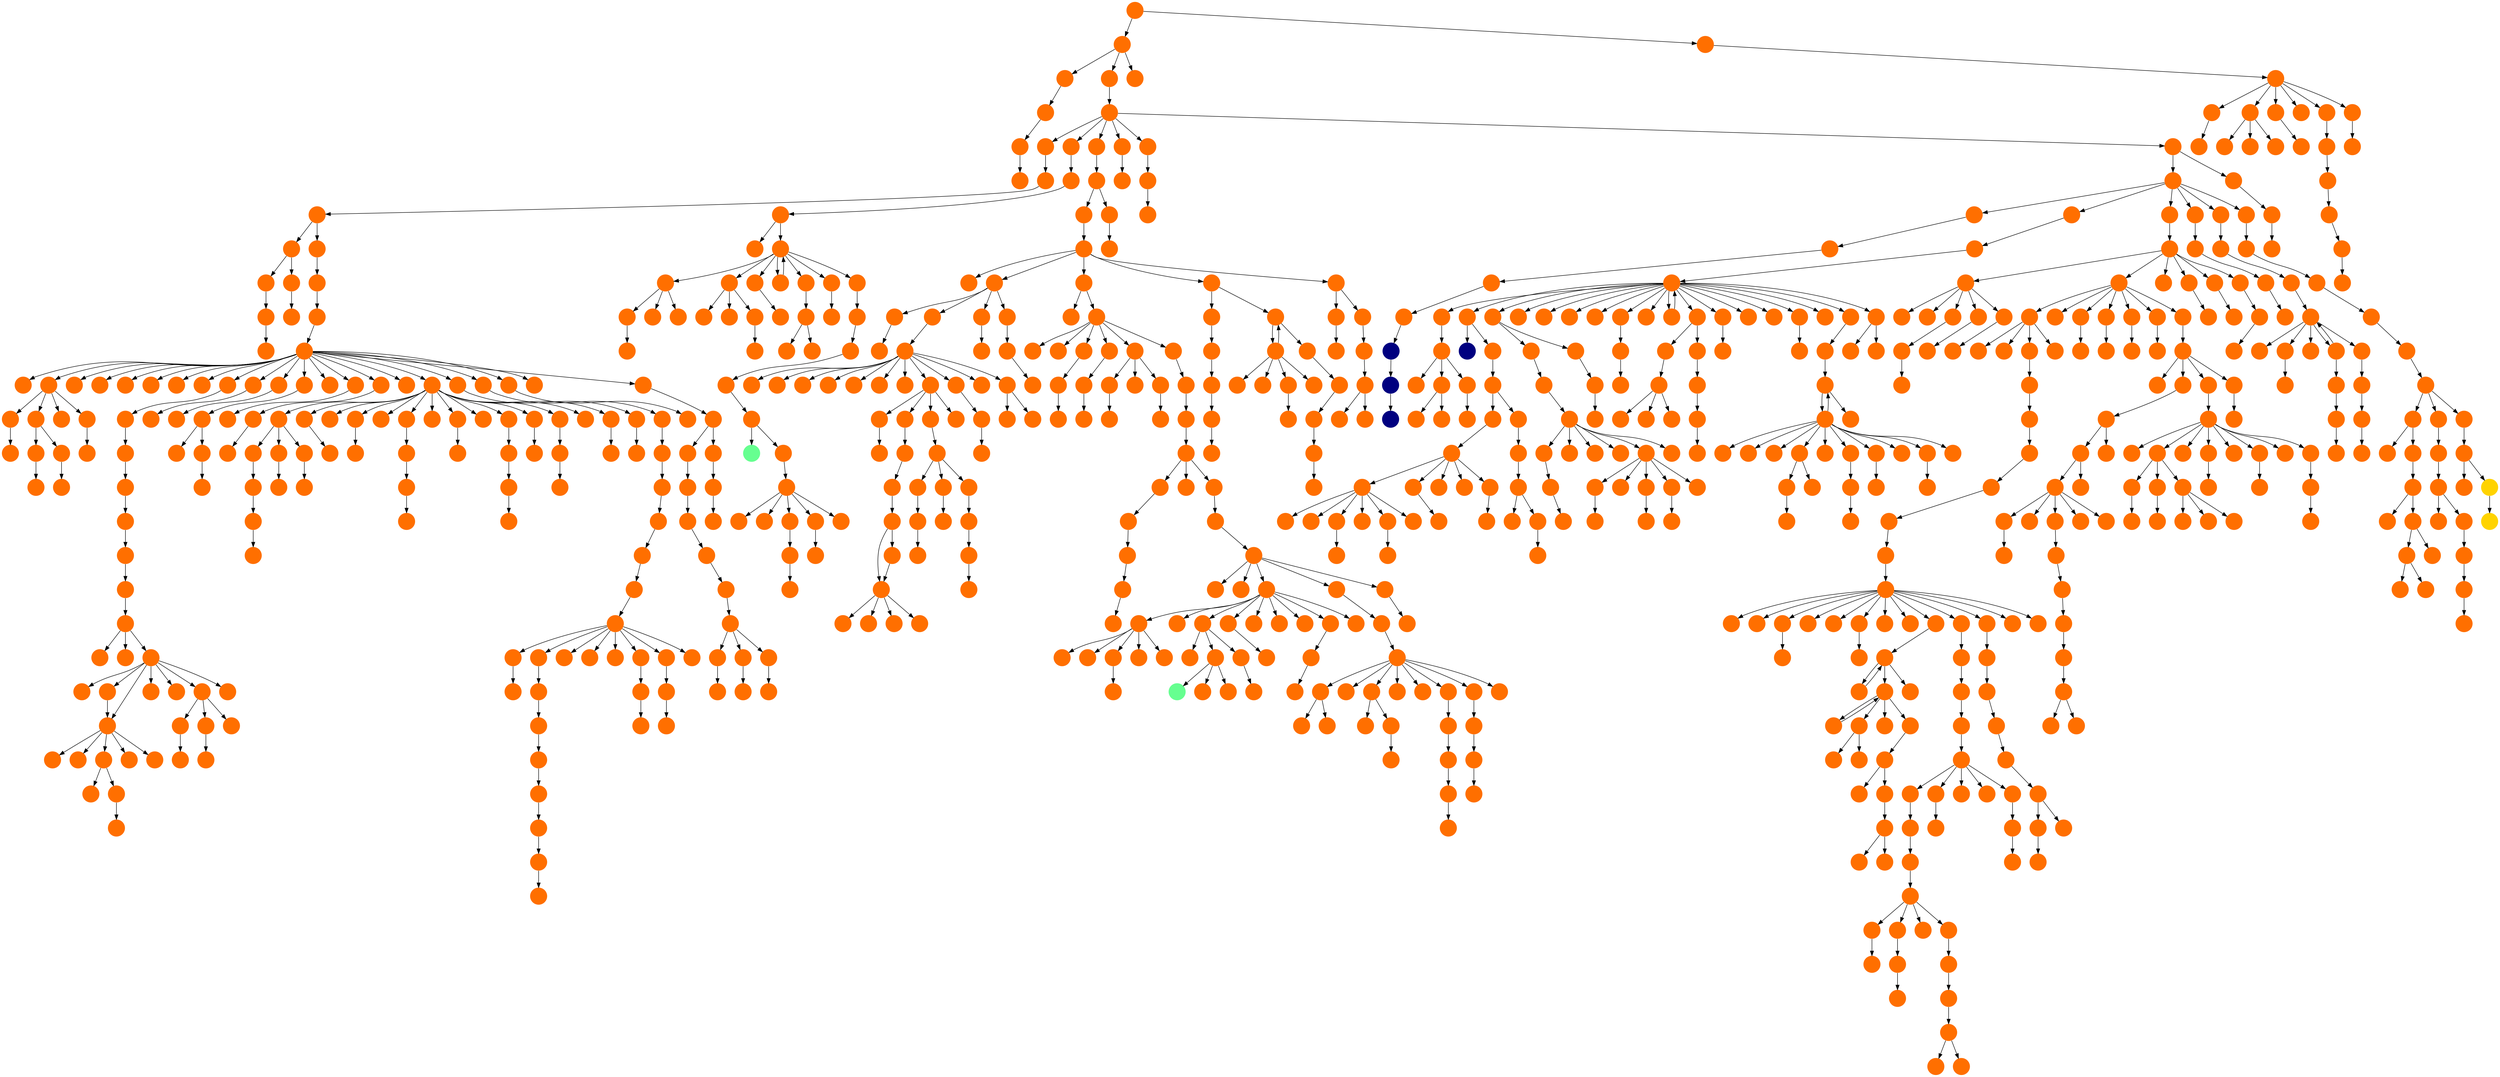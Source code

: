 digraph{
0 [tooltip = "S", penwidth = 0, style = filled, fillcolor = "#ff6f00", shape = circle, label = ""]
1 [tooltip = "S", penwidth = 0, style = filled, fillcolor = "#ff6f00", shape = circle, label = ""]
2 [tooltip = "S", penwidth = 0, style = filled, fillcolor = "#ff6f00", shape = circle, label = ""]
3 [tooltip = "S", penwidth = 0, style = filled, fillcolor = "#ff6f00", shape = circle, label = ""]
4 [tooltip = "S", penwidth = 0, style = filled, fillcolor = "#ff6f00", shape = circle, label = ""]
5 [tooltip = "S", penwidth = 0, style = filled, fillcolor = "#ff6f00", shape = circle, label = ""]
6 [tooltip = "S", penwidth = 0, style = filled, fillcolor = "#ff6f00", shape = circle, label = ""]
7 [tooltip = "S", penwidth = 0, style = filled, fillcolor = "#ff6f00", shape = circle, label = ""]
8 [tooltip = "S", penwidth = 0, style = filled, fillcolor = "#ff6f00", shape = circle, label = ""]
9 [tooltip = "S", penwidth = 0, style = filled, fillcolor = "#ff6f00", shape = circle, label = ""]
10 [tooltip = "S", penwidth = 0, style = filled, fillcolor = "#ff6f00", shape = circle, label = ""]
11 [tooltip = "S", penwidth = 0, style = filled, fillcolor = "#ff6f00", shape = circle, label = ""]
12 [tooltip = "S", penwidth = 0, style = filled, fillcolor = "#ff6f00", shape = circle, label = ""]
13 [tooltip = "S", penwidth = 0, style = filled, fillcolor = "#ff6f00", shape = circle, label = ""]
14 [tooltip = "S", penwidth = 0, style = filled, fillcolor = "#ff6f00", shape = circle, label = ""]
15 [tooltip = "S", penwidth = 0, style = filled, fillcolor = "#ff6f00", shape = circle, label = ""]
16 [tooltip = "S", penwidth = 0, style = filled, fillcolor = "#ff6f00", shape = circle, label = ""]
17 [tooltip = "S", penwidth = 0, style = filled, fillcolor = "#ff6f00", shape = circle, label = ""]
18 [tooltip = "S", penwidth = 0, style = filled, fillcolor = "#ff6f00", shape = circle, label = ""]
19 [tooltip = "S", penwidth = 0, style = filled, fillcolor = "#ff6f00", shape = circle, label = ""]
20 [tooltip = "S", penwidth = 0, style = filled, fillcolor = "#ff6f00", shape = circle, label = ""]
21 [tooltip = "S", penwidth = 0, style = filled, fillcolor = "#ff6f00", shape = circle, label = ""]
22 [tooltip = "S", penwidth = 0, style = filled, fillcolor = "#ff6f00", shape = circle, label = ""]
23 [tooltip = "S", penwidth = 0, style = filled, fillcolor = "#ff6f00", shape = circle, label = ""]
24 [tooltip = "S", penwidth = 0, style = filled, fillcolor = "#ff6f00", shape = circle, label = ""]
25 [tooltip = "S", penwidth = 0, style = filled, fillcolor = "#ff6f00", shape = circle, label = ""]
26 [tooltip = "S", penwidth = 0, style = filled, fillcolor = "#ff6f00", shape = circle, label = ""]
27 [tooltip = "S", penwidth = 0, style = filled, fillcolor = "#ff6f00", shape = circle, label = ""]
28 [tooltip = "S", penwidth = 0, style = filled, fillcolor = "#ff6f00", shape = circle, label = ""]
29 [tooltip = "S", penwidth = 0, style = filled, fillcolor = "#ff6f00", shape = circle, label = ""]
30 [tooltip = "S", penwidth = 0, style = filled, fillcolor = "#ff6f00", shape = circle, label = ""]
31 [tooltip = "S", penwidth = 0, style = filled, fillcolor = "#ff6f00", shape = circle, label = ""]
32 [tooltip = "S", penwidth = 0, style = filled, fillcolor = "#ff6f00", shape = circle, label = ""]
33 [tooltip = "S", penwidth = 0, style = filled, fillcolor = "#ff6f00", shape = circle, label = ""]
34 [tooltip = "S", penwidth = 0, style = filled, fillcolor = "#ff6f00", shape = circle, label = ""]
35 [tooltip = "S", penwidth = 0, style = filled, fillcolor = "#ff6f00", shape = circle, label = ""]
36 [tooltip = "S", penwidth = 0, style = filled, fillcolor = "#ff6f00", shape = circle, label = ""]
37 [tooltip = "S", penwidth = 0, style = filled, fillcolor = "#ff6f00", shape = circle, label = ""]
38 [tooltip = "S", penwidth = 0, style = filled, fillcolor = "#ff6f00", shape = circle, label = ""]
39 [tooltip = "S", penwidth = 0, style = filled, fillcolor = "#ff6f00", shape = circle, label = ""]
40 [tooltip = "S", penwidth = 0, style = filled, fillcolor = "#ff6f00", shape = circle, label = ""]
41 [tooltip = "S", penwidth = 0, style = filled, fillcolor = "#ff6f00", shape = circle, label = ""]
42 [tooltip = "S", penwidth = 0, style = filled, fillcolor = "#ff6f00", shape = circle, label = ""]
43 [tooltip = "S", penwidth = 0, style = filled, fillcolor = "#ff6f00", shape = circle, label = ""]
44 [tooltip = "S", penwidth = 0, style = filled, fillcolor = "#ff6f00", shape = circle, label = ""]
45 [tooltip = "S", penwidth = 0, style = filled, fillcolor = "#ff6f00", shape = circle, label = ""]
46 [tooltip = "S", penwidth = 0, style = filled, fillcolor = "#ff6f00", shape = circle, label = ""]
47 [tooltip = "S", penwidth = 0, style = filled, fillcolor = "#ff6f00", shape = circle, label = ""]
48 [tooltip = "S", penwidth = 0, style = filled, fillcolor = "#ff6f00", shape = circle, label = ""]
49 [tooltip = "S", penwidth = 0, style = filled, fillcolor = "#ff6f00", shape = circle, label = ""]
50 [tooltip = "S", penwidth = 0, style = filled, fillcolor = "#ff6f00", shape = circle, label = ""]
51 [tooltip = "S", penwidth = 0, style = filled, fillcolor = "#ff6f00", shape = circle, label = ""]
52 [tooltip = "S", penwidth = 0, style = filled, fillcolor = "#ff6f00", shape = circle, label = ""]
53 [tooltip = "S", penwidth = 0, style = filled, fillcolor = "#ff6f00", shape = circle, label = ""]
54 [tooltip = "S", penwidth = 0, style = filled, fillcolor = "#ff6f00", shape = circle, label = ""]
55 [tooltip = "S", penwidth = 0, style = filled, fillcolor = "#ff6f00", shape = circle, label = ""]
56 [tooltip = "S", penwidth = 0, style = filled, fillcolor = "#ff6f00", shape = circle, label = ""]
57 [tooltip = "S", penwidth = 0, style = filled, fillcolor = "#ff6f00", shape = circle, label = ""]
58 [tooltip = "S", penwidth = 0, style = filled, fillcolor = "#ff6f00", shape = circle, label = ""]
59 [tooltip = "S", penwidth = 0, style = filled, fillcolor = "#ff6f00", shape = circle, label = ""]
60 [tooltip = "S", penwidth = 0, style = filled, fillcolor = "#ff6f00", shape = circle, label = ""]
61 [tooltip = "S", penwidth = 0, style = filled, fillcolor = "#ff6f00", shape = circle, label = ""]
62 [tooltip = "S", penwidth = 0, style = filled, fillcolor = "#ff6f00", shape = circle, label = ""]
63 [tooltip = "S", penwidth = 0, style = filled, fillcolor = "#ff6f00", shape = circle, label = ""]
64 [tooltip = "S", penwidth = 0, style = filled, fillcolor = "#ff6f00", shape = circle, label = ""]
65 [tooltip = "S", penwidth = 0, style = filled, fillcolor = "#ff6f00", shape = circle, label = ""]
66 [tooltip = "S", penwidth = 0, style = filled, fillcolor = "#ff6f00", shape = circle, label = ""]
67 [tooltip = "S", penwidth = 0, style = filled, fillcolor = "#ff6f00", shape = circle, label = ""]
68 [tooltip = "S", penwidth = 0, style = filled, fillcolor = "#ff6f00", shape = circle, label = ""]
69 [tooltip = "S", penwidth = 0, style = filled, fillcolor = "#ff6f00", shape = circle, label = ""]
70 [tooltip = "S", penwidth = 0, style = filled, fillcolor = "#ff6f00", shape = circle, label = ""]
71 [tooltip = "S", penwidth = 0, style = filled, fillcolor = "#ff6f00", shape = circle, label = ""]
72 [tooltip = "S", penwidth = 0, style = filled, fillcolor = "#ff6f00", shape = circle, label = ""]
73 [tooltip = "S", penwidth = 0, style = filled, fillcolor = "#ff6f00", shape = circle, label = ""]
74 [tooltip = "S", penwidth = 0, style = filled, fillcolor = "#ff6f00", shape = circle, label = ""]
75 [tooltip = "S", penwidth = 0, style = filled, fillcolor = "#ff6f00", shape = circle, label = ""]
76 [tooltip = "S", penwidth = 0, style = filled, fillcolor = "#ff6f00", shape = circle, label = ""]
77 [tooltip = "S", penwidth = 0, style = filled, fillcolor = "#ff6f00", shape = circle, label = ""]
78 [tooltip = "S", penwidth = 0, style = filled, fillcolor = "#ff6f00", shape = circle, label = ""]
79 [tooltip = "S", penwidth = 0, style = filled, fillcolor = "#ff6f00", shape = circle, label = ""]
80 [tooltip = "S", penwidth = 0, style = filled, fillcolor = "#ff6f00", shape = circle, label = ""]
81 [tooltip = "S", penwidth = 0, style = filled, fillcolor = "#ff6f00", shape = circle, label = ""]
82 [tooltip = "S", penwidth = 0, style = filled, fillcolor = "#ff6f00", shape = circle, label = ""]
83 [tooltip = "S", penwidth = 0, style = filled, fillcolor = "#ff6f00", shape = circle, label = ""]
84 [tooltip = "S", penwidth = 0, style = filled, fillcolor = "#ff6f00", shape = circle, label = ""]
85 [tooltip = "S", penwidth = 0, style = filled, fillcolor = "#ff6f00", shape = circle, label = ""]
86 [tooltip = "S", penwidth = 0, style = filled, fillcolor = "#ff6f00", shape = circle, label = ""]
87 [tooltip = "S", penwidth = 0, style = filled, fillcolor = "#ff6f00", shape = circle, label = ""]
88 [tooltip = "S", penwidth = 0, style = filled, fillcolor = "#ff6f00", shape = circle, label = ""]
89 [tooltip = "S", penwidth = 0, style = filled, fillcolor = "#ff6f00", shape = circle, label = ""]
90 [tooltip = "S", penwidth = 0, style = filled, fillcolor = "#ff6f00", shape = circle, label = ""]
91 [tooltip = "S", penwidth = 0, style = filled, fillcolor = "#ff6f00", shape = circle, label = ""]
92 [tooltip = "S", penwidth = 0, style = filled, fillcolor = "#ff6f00", shape = circle, label = ""]
93 [tooltip = "S", penwidth = 0, style = filled, fillcolor = "#ff6f00", shape = circle, label = ""]
94 [tooltip = "S", penwidth = 0, style = filled, fillcolor = "#ff6f00", shape = circle, label = ""]
95 [tooltip = "S", penwidth = 0, style = filled, fillcolor = "#ff6f00", shape = circle, label = ""]
96 [tooltip = "S", penwidth = 0, style = filled, fillcolor = "#ff6f00", shape = circle, label = ""]
97 [tooltip = "S", penwidth = 0, style = filled, fillcolor = "#ff6f00", shape = circle, label = ""]
98 [tooltip = "S", penwidth = 0, style = filled, fillcolor = "#ff6f00", shape = circle, label = ""]
99 [tooltip = "S", penwidth = 0, style = filled, fillcolor = "#ff6f00", shape = circle, label = ""]
100 [tooltip = "S", penwidth = 0, style = filled, fillcolor = "#ff6f00", shape = circle, label = ""]
101 [tooltip = "S", penwidth = 0, style = filled, fillcolor = "#ff6f00", shape = circle, label = ""]
102 [tooltip = "S", penwidth = 0, style = filled, fillcolor = "#ff6f00", shape = circle, label = ""]
103 [tooltip = "S", penwidth = 0, style = filled, fillcolor = "#ff6f00", shape = circle, label = ""]
104 [tooltip = "S", penwidth = 0, style = filled, fillcolor = "#ff6f00", shape = circle, label = ""]
105 [tooltip = "S", penwidth = 0, style = filled, fillcolor = "#ff6f00", shape = circle, label = ""]
106 [tooltip = "S", penwidth = 0, style = filled, fillcolor = "#ff6f00", shape = circle, label = ""]
107 [tooltip = "S", penwidth = 0, style = filled, fillcolor = "#ff6f00", shape = circle, label = ""]
108 [tooltip = "S", penwidth = 0, style = filled, fillcolor = "#ff6f00", shape = circle, label = ""]
109 [tooltip = "S", penwidth = 0, style = filled, fillcolor = "#ff6f00", shape = circle, label = ""]
110 [tooltip = "S", penwidth = 0, style = filled, fillcolor = "#ff6f00", shape = circle, label = ""]
111 [tooltip = "S", penwidth = 0, style = filled, fillcolor = "#ff6f00", shape = circle, label = ""]
112 [tooltip = "S", penwidth = 0, style = filled, fillcolor = "#ff6f00", shape = circle, label = ""]
113 [tooltip = "S", penwidth = 0, style = filled, fillcolor = "#ff6f00", shape = circle, label = ""]
114 [tooltip = "S", penwidth = 0, style = filled, fillcolor = "#ff6f00", shape = circle, label = ""]
115 [tooltip = "S", penwidth = 0, style = filled, fillcolor = "#ff6f00", shape = circle, label = ""]
116 [tooltip = "S", penwidth = 0, style = filled, fillcolor = "#ff6f00", shape = circle, label = ""]
117 [tooltip = "S", penwidth = 0, style = filled, fillcolor = "#ff6f00", shape = circle, label = ""]
118 [tooltip = "S", penwidth = 0, style = filled, fillcolor = "#ff6f00", shape = circle, label = ""]
119 [tooltip = "S", penwidth = 0, style = filled, fillcolor = "#ff6f00", shape = circle, label = ""]
120 [tooltip = "S", penwidth = 0, style = filled, fillcolor = "#ff6f00", shape = circle, label = ""]
121 [tooltip = "S", penwidth = 0, style = filled, fillcolor = "#ff6f00", shape = circle, label = ""]
122 [tooltip = "S", penwidth = 0, style = filled, fillcolor = "#ff6f00", shape = circle, label = ""]
123 [tooltip = "S", penwidth = 0, style = filled, fillcolor = "#ff6f00", shape = circle, label = ""]
124 [tooltip = "S", penwidth = 0, style = filled, fillcolor = "#ff6f00", shape = circle, label = ""]
125 [tooltip = "S", penwidth = 0, style = filled, fillcolor = "#ff6f00", shape = circle, label = ""]
126 [tooltip = "S", penwidth = 0, style = filled, fillcolor = "#ff6f00", shape = circle, label = ""]
127 [tooltip = "S", penwidth = 0, style = filled, fillcolor = "#ff6f00", shape = circle, label = ""]
128 [tooltip = "S", penwidth = 0, style = filled, fillcolor = "#ff6f00", shape = circle, label = ""]
129 [tooltip = "S", penwidth = 0, style = filled, fillcolor = "#ff6f00", shape = circle, label = ""]
130 [tooltip = "S", penwidth = 0, style = filled, fillcolor = "#ff6f00", shape = circle, label = ""]
131 [tooltip = "S", penwidth = 0, style = filled, fillcolor = "#ff6f00", shape = circle, label = ""]
132 [tooltip = "S", penwidth = 0, style = filled, fillcolor = "#ff6f00", shape = circle, label = ""]
133 [tooltip = "S", penwidth = 0, style = filled, fillcolor = "#ff6f00", shape = circle, label = ""]
134 [tooltip = "S", penwidth = 0, style = filled, fillcolor = "#ff6f00", shape = circle, label = ""]
135 [tooltip = "S", penwidth = 0, style = filled, fillcolor = "#ff6f00", shape = circle, label = ""]
136 [tooltip = "S", penwidth = 0, style = filled, fillcolor = "#ff6f00", shape = circle, label = ""]
137 [tooltip = "S", penwidth = 0, style = filled, fillcolor = "#ff6f00", shape = circle, label = ""]
138 [tooltip = "S", penwidth = 0, style = filled, fillcolor = "#ff6f00", shape = circle, label = ""]
139 [tooltip = "S", penwidth = 0, style = filled, fillcolor = "#ff6f00", shape = circle, label = ""]
140 [tooltip = "S", penwidth = 0, style = filled, fillcolor = "#ff6f00", shape = circle, label = ""]
141 [tooltip = "S", penwidth = 0, style = filled, fillcolor = "#ff6f00", shape = circle, label = ""]
142 [tooltip = "S", penwidth = 0, style = filled, fillcolor = "#ff6f00", shape = circle, label = ""]
143 [tooltip = "S", penwidth = 0, style = filled, fillcolor = "#ff6f00", shape = circle, label = ""]
144 [tooltip = "S", penwidth = 0, style = filled, fillcolor = "#ff6f00", shape = circle, label = ""]
145 [tooltip = "S", penwidth = 0, style = filled, fillcolor = "#ff6f00", shape = circle, label = ""]
146 [tooltip = "S", penwidth = 0, style = filled, fillcolor = "#ff6f00", shape = circle, label = ""]
147 [tooltip = "S", penwidth = 0, style = filled, fillcolor = "#ff6f00", shape = circle, label = ""]
148 [tooltip = "S", penwidth = 0, style = filled, fillcolor = "#ff6f00", shape = circle, label = ""]
149 [tooltip = "S", penwidth = 0, style = filled, fillcolor = "#ff6f00", shape = circle, label = ""]
150 [tooltip = "S", penwidth = 0, style = filled, fillcolor = "#ff6f00", shape = circle, label = ""]
151 [tooltip = "S", penwidth = 0, style = filled, fillcolor = "#ff6f00", shape = circle, label = ""]
152 [tooltip = "S", penwidth = 0, style = filled, fillcolor = "#ff6f00", shape = circle, label = ""]
153 [tooltip = "S", penwidth = 0, style = filled, fillcolor = "#ff6f00", shape = circle, label = ""]
154 [tooltip = "S", penwidth = 0, style = filled, fillcolor = "#ff6f00", shape = circle, label = ""]
155 [tooltip = "S", penwidth = 0, style = filled, fillcolor = "#ff6f00", shape = circle, label = ""]
156 [tooltip = "S", penwidth = 0, style = filled, fillcolor = "#ff6f00", shape = circle, label = ""]
157 [tooltip = "S", penwidth = 0, style = filled, fillcolor = "#ff6f00", shape = circle, label = ""]
158 [tooltip = "S", penwidth = 0, style = filled, fillcolor = "#ff6f00", shape = circle, label = ""]
159 [tooltip = "S", penwidth = 0, style = filled, fillcolor = "#ff6f00", shape = circle, label = ""]
160 [tooltip = "S", penwidth = 0, style = filled, fillcolor = "#ff6f00", shape = circle, label = ""]
161 [tooltip = "S", penwidth = 0, style = filled, fillcolor = "#ff6f00", shape = circle, label = ""]
162 [tooltip = "S", penwidth = 0, style = filled, fillcolor = "#ff6f00", shape = circle, label = ""]
163 [tooltip = "S", penwidth = 0, style = filled, fillcolor = "#ff6f00", shape = circle, label = ""]
164 [tooltip = "S", penwidth = 0, style = filled, fillcolor = "#ff6f00", shape = circle, label = ""]
165 [tooltip = "S", penwidth = 0, style = filled, fillcolor = "#ff6f00", shape = circle, label = ""]
166 [tooltip = "S", penwidth = 0, style = filled, fillcolor = "#ff6f00", shape = circle, label = ""]
167 [tooltip = "S", penwidth = 0, style = filled, fillcolor = "#ff6f00", shape = circle, label = ""]
168 [tooltip = "S", penwidth = 0, style = filled, fillcolor = "#ff6f00", shape = circle, label = ""]
169 [tooltip = "S", penwidth = 0, style = filled, fillcolor = "#ff6f00", shape = circle, label = ""]
170 [tooltip = "S", penwidth = 0, style = filled, fillcolor = "#ff6f00", shape = circle, label = ""]
171 [tooltip = "S", penwidth = 0, style = filled, fillcolor = "#ff6f00", shape = circle, label = ""]
172 [tooltip = "S", penwidth = 0, style = filled, fillcolor = "#ff6f00", shape = circle, label = ""]
173 [tooltip = "S", penwidth = 0, style = filled, fillcolor = "#ff6f00", shape = circle, label = ""]
174 [tooltip = "S", penwidth = 0, style = filled, fillcolor = "#ff6f00", shape = circle, label = ""]
175 [tooltip = "S", penwidth = 0, style = filled, fillcolor = "#ff6f00", shape = circle, label = ""]
176 [tooltip = "S", penwidth = 0, style = filled, fillcolor = "#ff6f00", shape = circle, label = ""]
177 [tooltip = "S", penwidth = 0, style = filled, fillcolor = "#ff6f00", shape = circle, label = ""]
178 [tooltip = "S", penwidth = 0, style = filled, fillcolor = "#ff6f00", shape = circle, label = ""]
179 [tooltip = "S", penwidth = 0, style = filled, fillcolor = "#ff6f00", shape = circle, label = ""]
180 [tooltip = "S", penwidth = 0, style = filled, fillcolor = "#ff6f00", shape = circle, label = ""]
181 [tooltip = "S", penwidth = 0, style = filled, fillcolor = "#ff6f00", shape = circle, label = ""]
182 [tooltip = "S", penwidth = 0, style = filled, fillcolor = "#ff6f00", shape = circle, label = ""]
183 [tooltip = "S", penwidth = 0, style = filled, fillcolor = "#ff6f00", shape = circle, label = ""]
184 [tooltip = "S", penwidth = 0, style = filled, fillcolor = "#ff6f00", shape = circle, label = ""]
185 [tooltip = "S", penwidth = 0, style = filled, fillcolor = "#ff6f00", shape = circle, label = ""]
186 [tooltip = "S", penwidth = 0, style = filled, fillcolor = "#ff6f00", shape = circle, label = ""]
187 [tooltip = "S", penwidth = 0, style = filled, fillcolor = "#ff6f00", shape = circle, label = ""]
188 [tooltip = "S", penwidth = 0, style = filled, fillcolor = "#ff6f00", shape = circle, label = ""]
189 [tooltip = "S", penwidth = 0, style = filled, fillcolor = "#ff6f00", shape = circle, label = ""]
190 [tooltip = "S", penwidth = 0, style = filled, fillcolor = "#ff6f00", shape = circle, label = ""]
191 [tooltip = "S", penwidth = 0, style = filled, fillcolor = "#ff6f00", shape = circle, label = ""]
192 [tooltip = "S", penwidth = 0, style = filled, fillcolor = "#ff6f00", shape = circle, label = ""]
193 [tooltip = "S", penwidth = 0, style = filled, fillcolor = "#ff6f00", shape = circle, label = ""]
194 [tooltip = "S", penwidth = 0, style = filled, fillcolor = "#ff6f00", shape = circle, label = ""]
195 [tooltip = "S", penwidth = 0, style = filled, fillcolor = "#ff6f00", shape = circle, label = ""]
196 [tooltip = "S", penwidth = 0, style = filled, fillcolor = "#ff6f00", shape = circle, label = ""]
197 [tooltip = "S", penwidth = 0, style = filled, fillcolor = "#ff6f00", shape = circle, label = ""]
198 [tooltip = "S", penwidth = 0, style = filled, fillcolor = "#ff6f00", shape = circle, label = ""]
199 [tooltip = "S", penwidth = 0, style = filled, fillcolor = "#ff6f00", shape = circle, label = ""]
200 [tooltip = "S", penwidth = 0, style = filled, fillcolor = "#ff6f00", shape = circle, label = ""]
201 [tooltip = "S", penwidth = 0, style = filled, fillcolor = "#ff6f00", shape = circle, label = ""]
202 [tooltip = "S", penwidth = 0, style = filled, fillcolor = "#ff6f00", shape = circle, label = ""]
203 [tooltip = "S", penwidth = 0, style = filled, fillcolor = "#ff6f00", shape = circle, label = ""]
204 [tooltip = "S", penwidth = 0, style = filled, fillcolor = "#ff6f00", shape = circle, label = ""]
205 [tooltip = "S", penwidth = 0, style = filled, fillcolor = "#ff6f00", shape = circle, label = ""]
206 [tooltip = "S", penwidth = 0, style = filled, fillcolor = "#ff6f00", shape = circle, label = ""]
207 [tooltip = "S", penwidth = 0, style = filled, fillcolor = "#ff6f00", shape = circle, label = ""]
208 [tooltip = "S", penwidth = 0, style = filled, fillcolor = "#ff6f00", shape = circle, label = ""]
209 [tooltip = "S", penwidth = 0, style = filled, fillcolor = "#ff6f00", shape = circle, label = ""]
210 [tooltip = "S", penwidth = 0, style = filled, fillcolor = "#ff6f00", shape = circle, label = ""]
211 [tooltip = "S", penwidth = 0, style = filled, fillcolor = "#ff6f00", shape = circle, label = ""]
212 [tooltip = "S", penwidth = 0, style = filled, fillcolor = "#ff6f00", shape = circle, label = ""]
213 [tooltip = "S", penwidth = 0, style = filled, fillcolor = "#ff6f00", shape = circle, label = ""]
214 [tooltip = "S", penwidth = 0, style = filled, fillcolor = "#ff6f00", shape = circle, label = ""]
215 [tooltip = "S", penwidth = 0, style = filled, fillcolor = "#ff6f00", shape = circle, label = ""]
216 [tooltip = "S", penwidth = 0, style = filled, fillcolor = "#ff6f00", shape = circle, label = ""]
217 [tooltip = "S", penwidth = 0, style = filled, fillcolor = "#ff6f00", shape = circle, label = ""]
218 [tooltip = "S", penwidth = 0, style = filled, fillcolor = "#ff6f00", shape = circle, label = ""]
219 [tooltip = "S", penwidth = 0, style = filled, fillcolor = "#ff6f00", shape = circle, label = ""]
220 [tooltip = "S", penwidth = 0, style = filled, fillcolor = "#ff6f00", shape = circle, label = ""]
221 [tooltip = "S", penwidth = 0, style = filled, fillcolor = "#ff6f00", shape = circle, label = ""]
222 [tooltip = "S", penwidth = 0, style = filled, fillcolor = "#ff6f00", shape = circle, label = ""]
223 [tooltip = "S", penwidth = 0, style = filled, fillcolor = "#ff6f00", shape = circle, label = ""]
224 [tooltip = "S", penwidth = 0, style = filled, fillcolor = "#ff6f00", shape = circle, label = ""]
225 [tooltip = "S", penwidth = 0, style = filled, fillcolor = "#ff6f00", shape = circle, label = ""]
226 [tooltip = "S", penwidth = 0, style = filled, fillcolor = "#ff6f00", shape = circle, label = ""]
227 [tooltip = "S", penwidth = 0, style = filled, fillcolor = "#ff6f00", shape = circle, label = ""]
228 [tooltip = "S", penwidth = 0, style = filled, fillcolor = "#ff6f00", shape = circle, label = ""]
229 [tooltip = "S", penwidth = 0, style = filled, fillcolor = "#ff6f00", shape = circle, label = ""]
230 [tooltip = "S", penwidth = 0, style = filled, fillcolor = "#ff6f00", shape = circle, label = ""]
231 [tooltip = "S", penwidth = 0, style = filled, fillcolor = "#ff6f00", shape = circle, label = ""]
232 [tooltip = "S", penwidth = 0, style = filled, fillcolor = "#ff6f00", shape = circle, label = ""]
233 [tooltip = "S", penwidth = 0, style = filled, fillcolor = "#ff6f00", shape = circle, label = ""]
234 [tooltip = "S", penwidth = 0, style = filled, fillcolor = "#ff6f00", shape = circle, label = ""]
235 [tooltip = "S", penwidth = 0, style = filled, fillcolor = "#ff6f00", shape = circle, label = ""]
236 [tooltip = "S", penwidth = 0, style = filled, fillcolor = "#ff6f00", shape = circle, label = ""]
237 [tooltip = "S", penwidth = 0, style = filled, fillcolor = "#ff6f00", shape = circle, label = ""]
238 [tooltip = "S", penwidth = 0, style = filled, fillcolor = "#ff6f00", shape = circle, label = ""]
239 [tooltip = "S", penwidth = 0, style = filled, fillcolor = "#ff6f00", shape = circle, label = ""]
240 [tooltip = "S", penwidth = 0, style = filled, fillcolor = "#ff6f00", shape = circle, label = ""]
241 [tooltip = "S", penwidth = 0, style = filled, fillcolor = "#ff6f00", shape = circle, label = ""]
242 [tooltip = "S", penwidth = 0, style = filled, fillcolor = "#ff6f00", shape = circle, label = ""]
243 [tooltip = "S", penwidth = 0, style = filled, fillcolor = "#ff6f00", shape = circle, label = ""]
244 [tooltip = "S", penwidth = 0, style = filled, fillcolor = "#ff6f00", shape = circle, label = ""]
245 [tooltip = "S", penwidth = 0, style = filled, fillcolor = "#ff6f00", shape = circle, label = ""]
246 [tooltip = "S", penwidth = 0, style = filled, fillcolor = "#ff6f00", shape = circle, label = ""]
247 [tooltip = "S", penwidth = 0, style = filled, fillcolor = "#ff6f00", shape = circle, label = ""]
248 [tooltip = "S", penwidth = 0, style = filled, fillcolor = "#ff6f00", shape = circle, label = ""]
249 [tooltip = "S", penwidth = 0, style = filled, fillcolor = "#ff6f00", shape = circle, label = ""]
250 [tooltip = "S", penwidth = 0, style = filled, fillcolor = "#ff6f00", shape = circle, label = ""]
251 [tooltip = "S", penwidth = 0, style = filled, fillcolor = "#ff6f00", shape = circle, label = ""]
252 [tooltip = "S", penwidth = 0, style = filled, fillcolor = "#ff6f00", shape = circle, label = ""]
253 [tooltip = "S", penwidth = 0, style = filled, fillcolor = "#ff6f00", shape = circle, label = ""]
254 [tooltip = "S", penwidth = 0, style = filled, fillcolor = "#ff6f00", shape = circle, label = ""]
255 [tooltip = "S", penwidth = 0, style = filled, fillcolor = "#ff6f00", shape = circle, label = ""]
256 [tooltip = "S", penwidth = 0, style = filled, fillcolor = "#ff6f00", shape = circle, label = ""]
257 [tooltip = "S", penwidth = 0, style = filled, fillcolor = "#ff6f00", shape = circle, label = ""]
258 [tooltip = "S", penwidth = 0, style = filled, fillcolor = "#ff6f00", shape = circle, label = ""]
259 [tooltip = "S", penwidth = 0, style = filled, fillcolor = "#ff6f00", shape = circle, label = ""]
260 [tooltip = "S", penwidth = 0, style = filled, fillcolor = "#ff6f00", shape = circle, label = ""]
261 [tooltip = "S", penwidth = 0, style = filled, fillcolor = "#ff6f00", shape = circle, label = ""]
262 [tooltip = "S", penwidth = 0, style = filled, fillcolor = "#ff6f00", shape = circle, label = ""]
263 [tooltip = "S", penwidth = 0, style = filled, fillcolor = "#ff6f00", shape = circle, label = ""]
264 [tooltip = "S", penwidth = 0, style = filled, fillcolor = "#ff6f00", shape = circle, label = ""]
265 [tooltip = "S", penwidth = 0, style = filled, fillcolor = "#ff6f00", shape = circle, label = ""]
266 [tooltip = "S", penwidth = 0, style = filled, fillcolor = "#ff6f00", shape = circle, label = ""]
267 [tooltip = "S", penwidth = 0, style = filled, fillcolor = "#ff6f00", shape = circle, label = ""]
268 [tooltip = "S", penwidth = 0, style = filled, fillcolor = "#ff6f00", shape = circle, label = ""]
269 [tooltip = "S", penwidth = 0, style = filled, fillcolor = "#ff6f00", shape = circle, label = ""]
270 [tooltip = "S", penwidth = 0, style = filled, fillcolor = "#ff6f00", shape = circle, label = ""]
271 [tooltip = "S", penwidth = 0, style = filled, fillcolor = "#ff6f00", shape = circle, label = ""]
272 [tooltip = "S", penwidth = 0, style = filled, fillcolor = "#ff6f00", shape = circle, label = ""]
273 [tooltip = "S", penwidth = 0, style = filled, fillcolor = "#ff6f00", shape = circle, label = ""]
274 [tooltip = "S", penwidth = 0, style = filled, fillcolor = "#ff6f00", shape = circle, label = ""]
275 [tooltip = "S", penwidth = 0, style = filled, fillcolor = "#ff6f00", shape = circle, label = ""]
276 [tooltip = "S", penwidth = 0, style = filled, fillcolor = "#ff6f00", shape = circle, label = ""]
277 [tooltip = "S", penwidth = 0, style = filled, fillcolor = "#ff6f00", shape = circle, label = ""]
278 [tooltip = "S", penwidth = 0, style = filled, fillcolor = "#ff6f00", shape = circle, label = ""]
279 [tooltip = "S", penwidth = 0, style = filled, fillcolor = "#ff6f00", shape = circle, label = ""]
280 [tooltip = "A", penwidth = 0, style = filled, fillcolor = "#000080", shape = circle, label = ""]
281 [tooltip = "A", penwidth = 0, style = filled, fillcolor = "#000080", shape = circle, label = ""]
282 [tooltip = "S", penwidth = 0, style = filled, fillcolor = "#ff6f00", shape = circle, label = ""]
283 [tooltip = "S", penwidth = 0, style = filled, fillcolor = "#ff6f00", shape = circle, label = ""]
284 [tooltip = "S", penwidth = 0, style = filled, fillcolor = "#ff6f00", shape = circle, label = ""]
285 [tooltip = "S", penwidth = 0, style = filled, fillcolor = "#ff6f00", shape = circle, label = ""]
286 [tooltip = "S", penwidth = 0, style = filled, fillcolor = "#ff6f00", shape = circle, label = ""]
287 [tooltip = "S", penwidth = 0, style = filled, fillcolor = "#ff6f00", shape = circle, label = ""]
288 [tooltip = "S", penwidth = 0, style = filled, fillcolor = "#ff6f00", shape = circle, label = ""]
289 [tooltip = "S", penwidth = 0, style = filled, fillcolor = "#ff6f00", shape = circle, label = ""]
290 [tooltip = "S", penwidth = 0, style = filled, fillcolor = "#ff6f00", shape = circle, label = ""]
291 [tooltip = "S", penwidth = 0, style = filled, fillcolor = "#ff6f00", shape = circle, label = ""]
292 [tooltip = "S", penwidth = 0, style = filled, fillcolor = "#ff6f00", shape = circle, label = ""]
293 [tooltip = "S", penwidth = 0, style = filled, fillcolor = "#ff6f00", shape = circle, label = ""]
294 [tooltip = "S", penwidth = 0, style = filled, fillcolor = "#ff6f00", shape = circle, label = ""]
295 [tooltip = "S", penwidth = 0, style = filled, fillcolor = "#ff6f00", shape = circle, label = ""]
296 [tooltip = "S", penwidth = 0, style = filled, fillcolor = "#ff6f00", shape = circle, label = ""]
297 [tooltip = "S", penwidth = 0, style = filled, fillcolor = "#ff6f00", shape = circle, label = ""]
298 [tooltip = "S", penwidth = 0, style = filled, fillcolor = "#ff6f00", shape = circle, label = ""]
299 [tooltip = "S", penwidth = 0, style = filled, fillcolor = "#ff6f00", shape = circle, label = ""]
300 [tooltip = "S", penwidth = 0, style = filled, fillcolor = "#ff6f00", shape = circle, label = ""]
301 [tooltip = "S", penwidth = 0, style = filled, fillcolor = "#ff6f00", shape = circle, label = ""]
302 [tooltip = "S", penwidth = 0, style = filled, fillcolor = "#ff6f00", shape = circle, label = ""]
303 [tooltip = "S", penwidth = 0, style = filled, fillcolor = "#ff6f00", shape = circle, label = ""]
304 [tooltip = "S", penwidth = 0, style = filled, fillcolor = "#ff6f00", shape = circle, label = ""]
305 [tooltip = "S", penwidth = 0, style = filled, fillcolor = "#ff6f00", shape = circle, label = ""]
306 [tooltip = "S", penwidth = 0, style = filled, fillcolor = "#ff6f00", shape = circle, label = ""]
307 [tooltip = "S", penwidth = 0, style = filled, fillcolor = "#ff6f00", shape = circle, label = ""]
308 [tooltip = "S", penwidth = 0, style = filled, fillcolor = "#ff6f00", shape = circle, label = ""]
309 [tooltip = "S", penwidth = 0, style = filled, fillcolor = "#ff6f00", shape = circle, label = ""]
310 [tooltip = "S", penwidth = 0, style = filled, fillcolor = "#ff6f00", shape = circle, label = ""]
311 [tooltip = "S", penwidth = 0, style = filled, fillcolor = "#ff6f00", shape = circle, label = ""]
312 [tooltip = "S", penwidth = 0, style = filled, fillcolor = "#ff6f00", shape = circle, label = ""]
313 [tooltip = "S", penwidth = 0, style = filled, fillcolor = "#ff6f00", shape = circle, label = ""]
314 [tooltip = "S", penwidth = 0, style = filled, fillcolor = "#ff6f00", shape = circle, label = ""]
315 [tooltip = "S", penwidth = 0, style = filled, fillcolor = "#ff6f00", shape = circle, label = ""]
316 [tooltip = "S", penwidth = 0, style = filled, fillcolor = "#ff6f00", shape = circle, label = ""]
317 [tooltip = "S", penwidth = 0, style = filled, fillcolor = "#ff6f00", shape = circle, label = ""]
318 [tooltip = "S", penwidth = 0, style = filled, fillcolor = "#ff6f00", shape = circle, label = ""]
319 [tooltip = "S", penwidth = 0, style = filled, fillcolor = "#ff6f00", shape = circle, label = ""]
320 [tooltip = "S", penwidth = 0, style = filled, fillcolor = "#ff6f00", shape = circle, label = ""]
321 [tooltip = "S", penwidth = 0, style = filled, fillcolor = "#ff6f00", shape = circle, label = ""]
322 [tooltip = "S", penwidth = 0, style = filled, fillcolor = "#ff6f00", shape = circle, label = ""]
323 [tooltip = "S", penwidth = 0, style = filled, fillcolor = "#ff6f00", shape = circle, label = ""]
324 [tooltip = "S", penwidth = 0, style = filled, fillcolor = "#ff6f00", shape = circle, label = ""]
325 [tooltip = "S", penwidth = 0, style = filled, fillcolor = "#ff6f00", shape = circle, label = ""]
326 [tooltip = "S", penwidth = 0, style = filled, fillcolor = "#ff6f00", shape = circle, label = ""]
327 [tooltip = "S", penwidth = 0, style = filled, fillcolor = "#ff6f00", shape = circle, label = ""]
328 [tooltip = "S", penwidth = 0, style = filled, fillcolor = "#ff6f00", shape = circle, label = ""]
329 [tooltip = "S", penwidth = 0, style = filled, fillcolor = "#ff6f00", shape = circle, label = ""]
330 [tooltip = "S", penwidth = 0, style = filled, fillcolor = "#ff6f00", shape = circle, label = ""]
331 [tooltip = "S", penwidth = 0, style = filled, fillcolor = "#ff6f00", shape = circle, label = ""]
332 [tooltip = "S", penwidth = 0, style = filled, fillcolor = "#ff6f00", shape = circle, label = ""]
333 [tooltip = "S", penwidth = 0, style = filled, fillcolor = "#ff6f00", shape = circle, label = ""]
334 [tooltip = "S", penwidth = 0, style = filled, fillcolor = "#ff6f00", shape = circle, label = ""]
335 [tooltip = "S", penwidth = 0, style = filled, fillcolor = "#ff6f00", shape = circle, label = ""]
336 [tooltip = "S", penwidth = 0, style = filled, fillcolor = "#ff6f00", shape = circle, label = ""]
337 [tooltip = "S", penwidth = 0, style = filled, fillcolor = "#ff6f00", shape = circle, label = ""]
338 [tooltip = "Q", penwidth = 0, style = filled, fillcolor = "#ffd300", shape = circle, label = ""]
339 [tooltip = "S", penwidth = 0, style = filled, fillcolor = "#ff6f00", shape = circle, label = ""]
340 [tooltip = "S", penwidth = 0, style = filled, fillcolor = "#ff6f00", shape = circle, label = ""]
341 [tooltip = "S", penwidth = 0, style = filled, fillcolor = "#ff6f00", shape = circle, label = ""]
342 [tooltip = "S", penwidth = 0, style = filled, fillcolor = "#ff6f00", shape = circle, label = ""]
343 [tooltip = "S", penwidth = 0, style = filled, fillcolor = "#ff6f00", shape = circle, label = ""]
344 [tooltip = "S", penwidth = 0, style = filled, fillcolor = "#ff6f00", shape = circle, label = ""]
345 [tooltip = "S", penwidth = 0, style = filled, fillcolor = "#ff6f00", shape = circle, label = ""]
346 [tooltip = "S", penwidth = 0, style = filled, fillcolor = "#ff6f00", shape = circle, label = ""]
347 [tooltip = "S", penwidth = 0, style = filled, fillcolor = "#ff6f00", shape = circle, label = ""]
348 [tooltip = "S", penwidth = 0, style = filled, fillcolor = "#ff6f00", shape = circle, label = ""]
349 [tooltip = "S", penwidth = 0, style = filled, fillcolor = "#ff6f00", shape = circle, label = ""]
350 [tooltip = "S", penwidth = 0, style = filled, fillcolor = "#ff6f00", shape = circle, label = ""]
351 [tooltip = "S", penwidth = 0, style = filled, fillcolor = "#ff6f00", shape = circle, label = ""]
352 [tooltip = "S", penwidth = 0, style = filled, fillcolor = "#ff6f00", shape = circle, label = ""]
353 [tooltip = "S", penwidth = 0, style = filled, fillcolor = "#ff6f00", shape = circle, label = ""]
354 [tooltip = "S", penwidth = 0, style = filled, fillcolor = "#ff6f00", shape = circle, label = ""]
355 [tooltip = "S", penwidth = 0, style = filled, fillcolor = "#ff6f00", shape = circle, label = ""]
356 [tooltip = "S", penwidth = 0, style = filled, fillcolor = "#ff6f00", shape = circle, label = ""]
357 [tooltip = "S", penwidth = 0, style = filled, fillcolor = "#ff6f00", shape = circle, label = ""]
358 [tooltip = "S", penwidth = 0, style = filled, fillcolor = "#ff6f00", shape = circle, label = ""]
359 [tooltip = "S", penwidth = 0, style = filled, fillcolor = "#ff6f00", shape = circle, label = ""]
360 [tooltip = "S", penwidth = 0, style = filled, fillcolor = "#ff6f00", shape = circle, label = ""]
361 [tooltip = "S", penwidth = 0, style = filled, fillcolor = "#ff6f00", shape = circle, label = ""]
362 [tooltip = "S", penwidth = 0, style = filled, fillcolor = "#ff6f00", shape = circle, label = ""]
363 [tooltip = "S", penwidth = 0, style = filled, fillcolor = "#ff6f00", shape = circle, label = ""]
364 [tooltip = "S", penwidth = 0, style = filled, fillcolor = "#ff6f00", shape = circle, label = ""]
365 [tooltip = "S", penwidth = 0, style = filled, fillcolor = "#ff6f00", shape = circle, label = ""]
366 [tooltip = "S", penwidth = 0, style = filled, fillcolor = "#ff6f00", shape = circle, label = ""]
367 [tooltip = "S", penwidth = 0, style = filled, fillcolor = "#ff6f00", shape = circle, label = ""]
368 [tooltip = "S", penwidth = 0, style = filled, fillcolor = "#ff6f00", shape = circle, label = ""]
369 [tooltip = "S", penwidth = 0, style = filled, fillcolor = "#ff6f00", shape = circle, label = ""]
370 [tooltip = "S", penwidth = 0, style = filled, fillcolor = "#ff6f00", shape = circle, label = ""]
371 [tooltip = "S", penwidth = 0, style = filled, fillcolor = "#ff6f00", shape = circle, label = ""]
372 [tooltip = "S", penwidth = 0, style = filled, fillcolor = "#ff6f00", shape = circle, label = ""]
373 [tooltip = "L", penwidth = 0, style = filled, fillcolor = "#66ff90", shape = circle, label = ""]
374 [tooltip = "S", penwidth = 0, style = filled, fillcolor = "#ff6f00", shape = circle, label = ""]
375 [tooltip = "S", penwidth = 0, style = filled, fillcolor = "#ff6f00", shape = circle, label = ""]
376 [tooltip = "S", penwidth = 0, style = filled, fillcolor = "#ff6f00", shape = circle, label = ""]
377 [tooltip = "S", penwidth = 0, style = filled, fillcolor = "#ff6f00", shape = circle, label = ""]
378 [tooltip = "S", penwidth = 0, style = filled, fillcolor = "#ff6f00", shape = circle, label = ""]
379 [tooltip = "S", penwidth = 0, style = filled, fillcolor = "#ff6f00", shape = circle, label = ""]
380 [tooltip = "Q", penwidth = 0, style = filled, fillcolor = "#ffd300", shape = circle, label = ""]
381 [tooltip = "S", penwidth = 0, style = filled, fillcolor = "#ff6f00", shape = circle, label = ""]
382 [tooltip = "S", penwidth = 0, style = filled, fillcolor = "#ff6f00", shape = circle, label = ""]
383 [tooltip = "S", penwidth = 0, style = filled, fillcolor = "#ff6f00", shape = circle, label = ""]
384 [tooltip = "S", penwidth = 0, style = filled, fillcolor = "#ff6f00", shape = circle, label = ""]
385 [tooltip = "S", penwidth = 0, style = filled, fillcolor = "#ff6f00", shape = circle, label = ""]
386 [tooltip = "S", penwidth = 0, style = filled, fillcolor = "#ff6f00", shape = circle, label = ""]
387 [tooltip = "S", penwidth = 0, style = filled, fillcolor = "#ff6f00", shape = circle, label = ""]
388 [tooltip = "S", penwidth = 0, style = filled, fillcolor = "#ff6f00", shape = circle, label = ""]
389 [tooltip = "S", penwidth = 0, style = filled, fillcolor = "#ff6f00", shape = circle, label = ""]
390 [tooltip = "S", penwidth = 0, style = filled, fillcolor = "#ff6f00", shape = circle, label = ""]
391 [tooltip = "S", penwidth = 0, style = filled, fillcolor = "#ff6f00", shape = circle, label = ""]
392 [tooltip = "S", penwidth = 0, style = filled, fillcolor = "#ff6f00", shape = circle, label = ""]
393 [tooltip = "S", penwidth = 0, style = filled, fillcolor = "#ff6f00", shape = circle, label = ""]
394 [tooltip = "S", penwidth = 0, style = filled, fillcolor = "#ff6f00", shape = circle, label = ""]
395 [tooltip = "S", penwidth = 0, style = filled, fillcolor = "#ff6f00", shape = circle, label = ""]
396 [tooltip = "S", penwidth = 0, style = filled, fillcolor = "#ff6f00", shape = circle, label = ""]
397 [tooltip = "A", penwidth = 0, style = filled, fillcolor = "#000080", shape = circle, label = ""]
398 [tooltip = "S", penwidth = 0, style = filled, fillcolor = "#ff6f00", shape = circle, label = ""]
399 [tooltip = "S", penwidth = 0, style = filled, fillcolor = "#ff6f00", shape = circle, label = ""]
400 [tooltip = "S", penwidth = 0, style = filled, fillcolor = "#ff6f00", shape = circle, label = ""]
401 [tooltip = "S", penwidth = 0, style = filled, fillcolor = "#ff6f00", shape = circle, label = ""]
402 [tooltip = "S", penwidth = 0, style = filled, fillcolor = "#ff6f00", shape = circle, label = ""]
403 [tooltip = "S", penwidth = 0, style = filled, fillcolor = "#ff6f00", shape = circle, label = ""]
404 [tooltip = "S", penwidth = 0, style = filled, fillcolor = "#ff6f00", shape = circle, label = ""]
405 [tooltip = "S", penwidth = 0, style = filled, fillcolor = "#ff6f00", shape = circle, label = ""]
406 [tooltip = "S", penwidth = 0, style = filled, fillcolor = "#ff6f00", shape = circle, label = ""]
407 [tooltip = "S", penwidth = 0, style = filled, fillcolor = "#ff6f00", shape = circle, label = ""]
408 [tooltip = "S", penwidth = 0, style = filled, fillcolor = "#ff6f00", shape = circle, label = ""]
409 [tooltip = "S", penwidth = 0, style = filled, fillcolor = "#ff6f00", shape = circle, label = ""]
410 [tooltip = "S", penwidth = 0, style = filled, fillcolor = "#ff6f00", shape = circle, label = ""]
411 [tooltip = "S", penwidth = 0, style = filled, fillcolor = "#ff6f00", shape = circle, label = ""]
412 [tooltip = "S", penwidth = 0, style = filled, fillcolor = "#ff6f00", shape = circle, label = ""]
413 [tooltip = "S", penwidth = 0, style = filled, fillcolor = "#ff6f00", shape = circle, label = ""]
414 [tooltip = "S", penwidth = 0, style = filled, fillcolor = "#ff6f00", shape = circle, label = ""]
415 [tooltip = "S", penwidth = 0, style = filled, fillcolor = "#ff6f00", shape = circle, label = ""]
416 [tooltip = "S", penwidth = 0, style = filled, fillcolor = "#ff6f00", shape = circle, label = ""]
417 [tooltip = "S", penwidth = 0, style = filled, fillcolor = "#ff6f00", shape = circle, label = ""]
418 [tooltip = "S", penwidth = 0, style = filled, fillcolor = "#ff6f00", shape = circle, label = ""]
419 [tooltip = "S", penwidth = 0, style = filled, fillcolor = "#ff6f00", shape = circle, label = ""]
420 [tooltip = "S", penwidth = 0, style = filled, fillcolor = "#ff6f00", shape = circle, label = ""]
421 [tooltip = "S", penwidth = 0, style = filled, fillcolor = "#ff6f00", shape = circle, label = ""]
422 [tooltip = "S", penwidth = 0, style = filled, fillcolor = "#ff6f00", shape = circle, label = ""]
423 [tooltip = "S", penwidth = 0, style = filled, fillcolor = "#ff6f00", shape = circle, label = ""]
424 [tooltip = "S", penwidth = 0, style = filled, fillcolor = "#ff6f00", shape = circle, label = ""]
425 [tooltip = "S", penwidth = 0, style = filled, fillcolor = "#ff6f00", shape = circle, label = ""]
426 [tooltip = "S", penwidth = 0, style = filled, fillcolor = "#ff6f00", shape = circle, label = ""]
427 [tooltip = "S", penwidth = 0, style = filled, fillcolor = "#ff6f00", shape = circle, label = ""]
428 [tooltip = "S", penwidth = 0, style = filled, fillcolor = "#ff6f00", shape = circle, label = ""]
429 [tooltip = "S", penwidth = 0, style = filled, fillcolor = "#ff6f00", shape = circle, label = ""]
430 [tooltip = "S", penwidth = 0, style = filled, fillcolor = "#ff6f00", shape = circle, label = ""]
431 [tooltip = "S", penwidth = 0, style = filled, fillcolor = "#ff6f00", shape = circle, label = ""]
432 [tooltip = "S", penwidth = 0, style = filled, fillcolor = "#ff6f00", shape = circle, label = ""]
433 [tooltip = "S", penwidth = 0, style = filled, fillcolor = "#ff6f00", shape = circle, label = ""]
434 [tooltip = "S", penwidth = 0, style = filled, fillcolor = "#ff6f00", shape = circle, label = ""]
435 [tooltip = "S", penwidth = 0, style = filled, fillcolor = "#ff6f00", shape = circle, label = ""]
436 [tooltip = "S", penwidth = 0, style = filled, fillcolor = "#ff6f00", shape = circle, label = ""]
437 [tooltip = "S", penwidth = 0, style = filled, fillcolor = "#ff6f00", shape = circle, label = ""]
438 [tooltip = "S", penwidth = 0, style = filled, fillcolor = "#ff6f00", shape = circle, label = ""]
439 [tooltip = "S", penwidth = 0, style = filled, fillcolor = "#ff6f00", shape = circle, label = ""]
440 [tooltip = "S", penwidth = 0, style = filled, fillcolor = "#ff6f00", shape = circle, label = ""]
441 [tooltip = "S", penwidth = 0, style = filled, fillcolor = "#ff6f00", shape = circle, label = ""]
442 [tooltip = "S", penwidth = 0, style = filled, fillcolor = "#ff6f00", shape = circle, label = ""]
443 [tooltip = "S", penwidth = 0, style = filled, fillcolor = "#ff6f00", shape = circle, label = ""]
444 [tooltip = "S", penwidth = 0, style = filled, fillcolor = "#ff6f00", shape = circle, label = ""]
445 [tooltip = "S", penwidth = 0, style = filled, fillcolor = "#ff6f00", shape = circle, label = ""]
446 [tooltip = "S", penwidth = 0, style = filled, fillcolor = "#ff6f00", shape = circle, label = ""]
447 [tooltip = "S", penwidth = 0, style = filled, fillcolor = "#ff6f00", shape = circle, label = ""]
448 [tooltip = "S", penwidth = 0, style = filled, fillcolor = "#ff6f00", shape = circle, label = ""]
449 [tooltip = "S", penwidth = 0, style = filled, fillcolor = "#ff6f00", shape = circle, label = ""]
450 [tooltip = "S", penwidth = 0, style = filled, fillcolor = "#ff6f00", shape = circle, label = ""]
451 [tooltip = "S", penwidth = 0, style = filled, fillcolor = "#ff6f00", shape = circle, label = ""]
452 [tooltip = "S", penwidth = 0, style = filled, fillcolor = "#ff6f00", shape = circle, label = ""]
453 [tooltip = "S", penwidth = 0, style = filled, fillcolor = "#ff6f00", shape = circle, label = ""]
454 [tooltip = "S", penwidth = 0, style = filled, fillcolor = "#ff6f00", shape = circle, label = ""]
455 [tooltip = "S", penwidth = 0, style = filled, fillcolor = "#ff6f00", shape = circle, label = ""]
456 [tooltip = "S", penwidth = 0, style = filled, fillcolor = "#ff6f00", shape = circle, label = ""]
457 [tooltip = "L", penwidth = 0, style = filled, fillcolor = "#66ff90", shape = circle, label = ""]
458 [tooltip = "S", penwidth = 0, style = filled, fillcolor = "#ff6f00", shape = circle, label = ""]
459 [tooltip = "S", penwidth = 0, style = filled, fillcolor = "#ff6f00", shape = circle, label = ""]
460 [tooltip = "S", penwidth = 0, style = filled, fillcolor = "#ff6f00", shape = circle, label = ""]
461 [tooltip = "S", penwidth = 0, style = filled, fillcolor = "#ff6f00", shape = circle, label = ""]
462 [tooltip = "S", penwidth = 0, style = filled, fillcolor = "#ff6f00", shape = circle, label = ""]
463 [tooltip = "S", penwidth = 0, style = filled, fillcolor = "#ff6f00", shape = circle, label = ""]
464 [tooltip = "S", penwidth = 0, style = filled, fillcolor = "#ff6f00", shape = circle, label = ""]
465 [tooltip = "S", penwidth = 0, style = filled, fillcolor = "#ff6f00", shape = circle, label = ""]
466 [tooltip = "S", penwidth = 0, style = filled, fillcolor = "#ff6f00", shape = circle, label = ""]
467 [tooltip = "S", penwidth = 0, style = filled, fillcolor = "#ff6f00", shape = circle, label = ""]
468 [tooltip = "S", penwidth = 0, style = filled, fillcolor = "#ff6f00", shape = circle, label = ""]
469 [tooltip = "S", penwidth = 0, style = filled, fillcolor = "#ff6f00", shape = circle, label = ""]
470 [tooltip = "S", penwidth = 0, style = filled, fillcolor = "#ff6f00", shape = circle, label = ""]
471 [tooltip = "S", penwidth = 0, style = filled, fillcolor = "#ff6f00", shape = circle, label = ""]
472 [tooltip = "S", penwidth = 0, style = filled, fillcolor = "#ff6f00", shape = circle, label = ""]
473 [tooltip = "S", penwidth = 0, style = filled, fillcolor = "#ff6f00", shape = circle, label = ""]
474 [tooltip = "S", penwidth = 0, style = filled, fillcolor = "#ff6f00", shape = circle, label = ""]
475 [tooltip = "S", penwidth = 0, style = filled, fillcolor = "#ff6f00", shape = circle, label = ""]
476 [tooltip = "S", penwidth = 0, style = filled, fillcolor = "#ff6f00", shape = circle, label = ""]
477 [tooltip = "S", penwidth = 0, style = filled, fillcolor = "#ff6f00", shape = circle, label = ""]
478 [tooltip = "S", penwidth = 0, style = filled, fillcolor = "#ff6f00", shape = circle, label = ""]
479 [tooltip = "S", penwidth = 0, style = filled, fillcolor = "#ff6f00", shape = circle, label = ""]
480 [tooltip = "S", penwidth = 0, style = filled, fillcolor = "#ff6f00", shape = circle, label = ""]
481 [tooltip = "S", penwidth = 0, style = filled, fillcolor = "#ff6f00", shape = circle, label = ""]
482 [tooltip = "S", penwidth = 0, style = filled, fillcolor = "#ff6f00", shape = circle, label = ""]
483 [tooltip = "S", penwidth = 0, style = filled, fillcolor = "#ff6f00", shape = circle, label = ""]
484 [tooltip = "S", penwidth = 0, style = filled, fillcolor = "#ff6f00", shape = circle, label = ""]
485 [tooltip = "S", penwidth = 0, style = filled, fillcolor = "#ff6f00", shape = circle, label = ""]
486 [tooltip = "S", penwidth = 0, style = filled, fillcolor = "#ff6f00", shape = circle, label = ""]
487 [tooltip = "S", penwidth = 0, style = filled, fillcolor = "#ff6f00", shape = circle, label = ""]
488 [tooltip = "S", penwidth = 0, style = filled, fillcolor = "#ff6f00", shape = circle, label = ""]
489 [tooltip = "S", penwidth = 0, style = filled, fillcolor = "#ff6f00", shape = circle, label = ""]
490 [tooltip = "S", penwidth = 0, style = filled, fillcolor = "#ff6f00", shape = circle, label = ""]
491 [tooltip = "S", penwidth = 0, style = filled, fillcolor = "#ff6f00", shape = circle, label = ""]
492 [tooltip = "S", penwidth = 0, style = filled, fillcolor = "#ff6f00", shape = circle, label = ""]
493 [tooltip = "S", penwidth = 0, style = filled, fillcolor = "#ff6f00", shape = circle, label = ""]
494 [tooltip = "S", penwidth = 0, style = filled, fillcolor = "#ff6f00", shape = circle, label = ""]
495 [tooltip = "S", penwidth = 0, style = filled, fillcolor = "#ff6f00", shape = circle, label = ""]
496 [tooltip = "S", penwidth = 0, style = filled, fillcolor = "#ff6f00", shape = circle, label = ""]
497 [tooltip = "S", penwidth = 0, style = filled, fillcolor = "#ff6f00", shape = circle, label = ""]
498 [tooltip = "S", penwidth = 0, style = filled, fillcolor = "#ff6f00", shape = circle, label = ""]
499 [tooltip = "S", penwidth = 0, style = filled, fillcolor = "#ff6f00", shape = circle, label = ""]
500 [tooltip = "S", penwidth = 0, style = filled, fillcolor = "#ff6f00", shape = circle, label = ""]
501 [tooltip = "S", penwidth = 0, style = filled, fillcolor = "#ff6f00", shape = circle, label = ""]
502 [tooltip = "S", penwidth = 0, style = filled, fillcolor = "#ff6f00", shape = circle, label = ""]
503 [tooltip = "S", penwidth = 0, style = filled, fillcolor = "#ff6f00", shape = circle, label = ""]
504 [tooltip = "S", penwidth = 0, style = filled, fillcolor = "#ff6f00", shape = circle, label = ""]
505 [tooltip = "S", penwidth = 0, style = filled, fillcolor = "#ff6f00", shape = circle, label = ""]
506 [tooltip = "S", penwidth = 0, style = filled, fillcolor = "#ff6f00", shape = circle, label = ""]
507 [tooltip = "S", penwidth = 0, style = filled, fillcolor = "#ff6f00", shape = circle, label = ""]
508 [tooltip = "S", penwidth = 0, style = filled, fillcolor = "#ff6f00", shape = circle, label = ""]
509 [tooltip = "S", penwidth = 0, style = filled, fillcolor = "#ff6f00", shape = circle, label = ""]
510 [tooltip = "S", penwidth = 0, style = filled, fillcolor = "#ff6f00", shape = circle, label = ""]
511 [tooltip = "S", penwidth = 0, style = filled, fillcolor = "#ff6f00", shape = circle, label = ""]
512 [tooltip = "S", penwidth = 0, style = filled, fillcolor = "#ff6f00", shape = circle, label = ""]
513 [tooltip = "S", penwidth = 0, style = filled, fillcolor = "#ff6f00", shape = circle, label = ""]
514 [tooltip = "S", penwidth = 0, style = filled, fillcolor = "#ff6f00", shape = circle, label = ""]
515 [tooltip = "S", penwidth = 0, style = filled, fillcolor = "#ff6f00", shape = circle, label = ""]
516 [tooltip = "S", penwidth = 0, style = filled, fillcolor = "#ff6f00", shape = circle, label = ""]
517 [tooltip = "S", penwidth = 0, style = filled, fillcolor = "#ff6f00", shape = circle, label = ""]
518 [tooltip = "S", penwidth = 0, style = filled, fillcolor = "#ff6f00", shape = circle, label = ""]
519 [tooltip = "S", penwidth = 0, style = filled, fillcolor = "#ff6f00", shape = circle, label = ""]
520 [tooltip = "S", penwidth = 0, style = filled, fillcolor = "#ff6f00", shape = circle, label = ""]
521 [tooltip = "S", penwidth = 0, style = filled, fillcolor = "#ff6f00", shape = circle, label = ""]
522 [tooltip = "S", penwidth = 0, style = filled, fillcolor = "#ff6f00", shape = circle, label = ""]
523 [tooltip = "S", penwidth = 0, style = filled, fillcolor = "#ff6f00", shape = circle, label = ""]
524 [tooltip = "S", penwidth = 0, style = filled, fillcolor = "#ff6f00", shape = circle, label = ""]
525 [tooltip = "S", penwidth = 0, style = filled, fillcolor = "#ff6f00", shape = circle, label = ""]
526 [tooltip = "S", penwidth = 0, style = filled, fillcolor = "#ff6f00", shape = circle, label = ""]
527 [tooltip = "S", penwidth = 0, style = filled, fillcolor = "#ff6f00", shape = circle, label = ""]
528 [tooltip = "S", penwidth = 0, style = filled, fillcolor = "#ff6f00", shape = circle, label = ""]
529 [tooltip = "S", penwidth = 0, style = filled, fillcolor = "#ff6f00", shape = circle, label = ""]
530 [tooltip = "S", penwidth = 0, style = filled, fillcolor = "#ff6f00", shape = circle, label = ""]
531 [tooltip = "S", penwidth = 0, style = filled, fillcolor = "#ff6f00", shape = circle, label = ""]
532 [tooltip = "S", penwidth = 0, style = filled, fillcolor = "#ff6f00", shape = circle, label = ""]
533 [tooltip = "S", penwidth = 0, style = filled, fillcolor = "#ff6f00", shape = circle, label = ""]
534 [tooltip = "S", penwidth = 0, style = filled, fillcolor = "#ff6f00", shape = circle, label = ""]
535 [tooltip = "S", penwidth = 0, style = filled, fillcolor = "#ff6f00", shape = circle, label = ""]
536 [tooltip = "S", penwidth = 0, style = filled, fillcolor = "#ff6f00", shape = circle, label = ""]
537 [tooltip = "S", penwidth = 0, style = filled, fillcolor = "#ff6f00", shape = circle, label = ""]
538 [tooltip = "S", penwidth = 0, style = filled, fillcolor = "#ff6f00", shape = circle, label = ""]
539 [tooltip = "S", penwidth = 0, style = filled, fillcolor = "#ff6f00", shape = circle, label = ""]
540 [tooltip = "S", penwidth = 0, style = filled, fillcolor = "#ff6f00", shape = circle, label = ""]
541 [tooltip = "S", penwidth = 0, style = filled, fillcolor = "#ff6f00", shape = circle, label = ""]
542 [tooltip = "S", penwidth = 0, style = filled, fillcolor = "#ff6f00", shape = circle, label = ""]
543 [tooltip = "S", penwidth = 0, style = filled, fillcolor = "#ff6f00", shape = circle, label = ""]
544 [tooltip = "S", penwidth = 0, style = filled, fillcolor = "#ff6f00", shape = circle, label = ""]
545 [tooltip = "S", penwidth = 0, style = filled, fillcolor = "#ff6f00", shape = circle, label = ""]
546 [tooltip = "S", penwidth = 0, style = filled, fillcolor = "#ff6f00", shape = circle, label = ""]
547 [tooltip = "S", penwidth = 0, style = filled, fillcolor = "#ff6f00", shape = circle, label = ""]
548 [tooltip = "S", penwidth = 0, style = filled, fillcolor = "#ff6f00", shape = circle, label = ""]
549 [tooltip = "S", penwidth = 0, style = filled, fillcolor = "#ff6f00", shape = circle, label = ""]
550 [tooltip = "S", penwidth = 0, style = filled, fillcolor = "#ff6f00", shape = circle, label = ""]
551 [tooltip = "S", penwidth = 0, style = filled, fillcolor = "#ff6f00", shape = circle, label = ""]
552 [tooltip = "S", penwidth = 0, style = filled, fillcolor = "#ff6f00", shape = circle, label = ""]
553 [tooltip = "S", penwidth = 0, style = filled, fillcolor = "#ff6f00", shape = circle, label = ""]
554 [tooltip = "S", penwidth = 0, style = filled, fillcolor = "#ff6f00", shape = circle, label = ""]
555 [tooltip = "S", penwidth = 0, style = filled, fillcolor = "#ff6f00", shape = circle, label = ""]
556 [tooltip = "S", penwidth = 0, style = filled, fillcolor = "#ff6f00", shape = circle, label = ""]
557 [tooltip = "S", penwidth = 0, style = filled, fillcolor = "#ff6f00", shape = circle, label = ""]
558 [tooltip = "S", penwidth = 0, style = filled, fillcolor = "#ff6f00", shape = circle, label = ""]
559 [tooltip = "S", penwidth = 0, style = filled, fillcolor = "#ff6f00", shape = circle, label = ""]
560 [tooltip = "S", penwidth = 0, style = filled, fillcolor = "#ff6f00", shape = circle, label = ""]
561 [tooltip = "S", penwidth = 0, style = filled, fillcolor = "#ff6f00", shape = circle, label = ""]
562 [tooltip = "S", penwidth = 0, style = filled, fillcolor = "#ff6f00", shape = circle, label = ""]
563 [tooltip = "S", penwidth = 0, style = filled, fillcolor = "#ff6f00", shape = circle, label = ""]
564 [tooltip = "S", penwidth = 0, style = filled, fillcolor = "#ff6f00", shape = circle, label = ""]
565 [tooltip = "S", penwidth = 0, style = filled, fillcolor = "#ff6f00", shape = circle, label = ""]
566 [tooltip = "S", penwidth = 0, style = filled, fillcolor = "#ff6f00", shape = circle, label = ""]
567 [tooltip = "S", penwidth = 0, style = filled, fillcolor = "#ff6f00", shape = circle, label = ""]
568 [tooltip = "S", penwidth = 0, style = filled, fillcolor = "#ff6f00", shape = circle, label = ""]
569 [tooltip = "S", penwidth = 0, style = filled, fillcolor = "#ff6f00", shape = circle, label = ""]
570 [tooltip = "S", penwidth = 0, style = filled, fillcolor = "#ff6f00", shape = circle, label = ""]
571 [tooltip = "S", penwidth = 0, style = filled, fillcolor = "#ff6f00", shape = circle, label = ""]
572 [tooltip = "S", penwidth = 0, style = filled, fillcolor = "#ff6f00", shape = circle, label = ""]
573 [tooltip = "S", penwidth = 0, style = filled, fillcolor = "#ff6f00", shape = circle, label = ""]
574 [tooltip = "S", penwidth = 0, style = filled, fillcolor = "#ff6f00", shape = circle, label = ""]
575 [tooltip = "S", penwidth = 0, style = filled, fillcolor = "#ff6f00", shape = circle, label = ""]
576 [tooltip = "S", penwidth = 0, style = filled, fillcolor = "#ff6f00", shape = circle, label = ""]
577 [tooltip = "S", penwidth = 0, style = filled, fillcolor = "#ff6f00", shape = circle, label = ""]
578 [tooltip = "S", penwidth = 0, style = filled, fillcolor = "#ff6f00", shape = circle, label = ""]
579 [tooltip = "S", penwidth = 0, style = filled, fillcolor = "#ff6f00", shape = circle, label = ""]
580 [tooltip = "S", penwidth = 0, style = filled, fillcolor = "#ff6f00", shape = circle, label = ""]
581 [tooltip = "S", penwidth = 0, style = filled, fillcolor = "#ff6f00", shape = circle, label = ""]
582 [tooltip = "S", penwidth = 0, style = filled, fillcolor = "#ff6f00", shape = circle, label = ""]
583 [tooltip = "S", penwidth = 0, style = filled, fillcolor = "#ff6f00", shape = circle, label = ""]
584 [tooltip = "S", penwidth = 0, style = filled, fillcolor = "#ff6f00", shape = circle, label = ""]
585 [tooltip = "S", penwidth = 0, style = filled, fillcolor = "#ff6f00", shape = circle, label = ""]
586 [tooltip = "S", penwidth = 0, style = filled, fillcolor = "#ff6f00", shape = circle, label = ""]
587 [tooltip = "S", penwidth = 0, style = filled, fillcolor = "#ff6f00", shape = circle, label = ""]
588 [tooltip = "S", penwidth = 0, style = filled, fillcolor = "#ff6f00", shape = circle, label = ""]
589 [tooltip = "S", penwidth = 0, style = filled, fillcolor = "#ff6f00", shape = circle, label = ""]
590 [tooltip = "S", penwidth = 0, style = filled, fillcolor = "#ff6f00", shape = circle, label = ""]
591 [tooltip = "S", penwidth = 0, style = filled, fillcolor = "#ff6f00", shape = circle, label = ""]
592 [tooltip = "S", penwidth = 0, style = filled, fillcolor = "#ff6f00", shape = circle, label = ""]
593 [tooltip = "S", penwidth = 0, style = filled, fillcolor = "#ff6f00", shape = circle, label = ""]
594 [tooltip = "S", penwidth = 0, style = filled, fillcolor = "#ff6f00", shape = circle, label = ""]
595 [tooltip = "S", penwidth = 0, style = filled, fillcolor = "#ff6f00", shape = circle, label = ""]
596 [tooltip = "S", penwidth = 0, style = filled, fillcolor = "#ff6f00", shape = circle, label = ""]
597 [tooltip = "S", penwidth = 0, style = filled, fillcolor = "#ff6f00", shape = circle, label = ""]
598 [tooltip = "S", penwidth = 0, style = filled, fillcolor = "#ff6f00", shape = circle, label = ""]
599 [tooltip = "S", penwidth = 0, style = filled, fillcolor = "#ff6f00", shape = circle, label = ""]
600 [tooltip = "S", penwidth = 0, style = filled, fillcolor = "#ff6f00", shape = circle, label = ""]
601 [tooltip = "S", penwidth = 0, style = filled, fillcolor = "#ff6f00", shape = circle, label = ""]
602 [tooltip = "S", penwidth = 0, style = filled, fillcolor = "#ff6f00", shape = circle, label = ""]
603 [tooltip = "S", penwidth = 0, style = filled, fillcolor = "#ff6f00", shape = circle, label = ""]
604 [tooltip = "S", penwidth = 0, style = filled, fillcolor = "#ff6f00", shape = circle, label = ""]
605 [tooltip = "S", penwidth = 0, style = filled, fillcolor = "#ff6f00", shape = circle, label = ""]
606 [tooltip = "S", penwidth = 0, style = filled, fillcolor = "#ff6f00", shape = circle, label = ""]
607 [tooltip = "S", penwidth = 0, style = filled, fillcolor = "#ff6f00", shape = circle, label = ""]
608 [tooltip = "S", penwidth = 0, style = filled, fillcolor = "#ff6f00", shape = circle, label = ""]
609 [tooltip = "S", penwidth = 0, style = filled, fillcolor = "#ff6f00", shape = circle, label = ""]
610 [tooltip = "S", penwidth = 0, style = filled, fillcolor = "#ff6f00", shape = circle, label = ""]
611 [tooltip = "S", penwidth = 0, style = filled, fillcolor = "#ff6f00", shape = circle, label = ""]
612 [tooltip = "S", penwidth = 0, style = filled, fillcolor = "#ff6f00", shape = circle, label = ""]
613 [tooltip = "S", penwidth = 0, style = filled, fillcolor = "#ff6f00", shape = circle, label = ""]
614 [tooltip = "S", penwidth = 0, style = filled, fillcolor = "#ff6f00", shape = circle, label = ""]
615 [tooltip = "S", penwidth = 0, style = filled, fillcolor = "#ff6f00", shape = circle, label = ""]
616 [tooltip = "S", penwidth = 0, style = filled, fillcolor = "#ff6f00", shape = circle, label = ""]
617 [tooltip = "S", penwidth = 0, style = filled, fillcolor = "#ff6f00", shape = circle, label = ""]
618 [tooltip = "S", penwidth = 0, style = filled, fillcolor = "#ff6f00", shape = circle, label = ""]
619 [tooltip = "S", penwidth = 0, style = filled, fillcolor = "#ff6f00", shape = circle, label = ""]
620 [tooltip = "S", penwidth = 0, style = filled, fillcolor = "#ff6f00", shape = circle, label = ""]
621 [tooltip = "S", penwidth = 0, style = filled, fillcolor = "#ff6f00", shape = circle, label = ""]
622 [tooltip = "S", penwidth = 0, style = filled, fillcolor = "#ff6f00", shape = circle, label = ""]
623 [tooltip = "S", penwidth = 0, style = filled, fillcolor = "#ff6f00", shape = circle, label = ""]
624 [tooltip = "S", penwidth = 0, style = filled, fillcolor = "#ff6f00", shape = circle, label = ""]
625 [tooltip = "S", penwidth = 0, style = filled, fillcolor = "#ff6f00", shape = circle, label = ""]
626 [tooltip = "S", penwidth = 0, style = filled, fillcolor = "#ff6f00", shape = circle, label = ""]
627 [tooltip = "S", penwidth = 0, style = filled, fillcolor = "#ff6f00", shape = circle, label = ""]
628 [tooltip = "S", penwidth = 0, style = filled, fillcolor = "#ff6f00", shape = circle, label = ""]
629 [tooltip = "S", penwidth = 0, style = filled, fillcolor = "#ff6f00", shape = circle, label = ""]
630 [tooltip = "S", penwidth = 0, style = filled, fillcolor = "#ff6f00", shape = circle, label = ""]
631 [tooltip = "S", penwidth = 0, style = filled, fillcolor = "#ff6f00", shape = circle, label = ""]
632 [tooltip = "S", penwidth = 0, style = filled, fillcolor = "#ff6f00", shape = circle, label = ""]
633 [tooltip = "S", penwidth = 0, style = filled, fillcolor = "#ff6f00", shape = circle, label = ""]
634 [tooltip = "S", penwidth = 0, style = filled, fillcolor = "#ff6f00", shape = circle, label = ""]
635 [tooltip = "S", penwidth = 0, style = filled, fillcolor = "#ff6f00", shape = circle, label = ""]
636 [tooltip = "S", penwidth = 0, style = filled, fillcolor = "#ff6f00", shape = circle, label = ""]
637 [tooltip = "S", penwidth = 0, style = filled, fillcolor = "#ff6f00", shape = circle, label = ""]
638 [tooltip = "S", penwidth = 0, style = filled, fillcolor = "#ff6f00", shape = circle, label = ""]
639 [tooltip = "S", penwidth = 0, style = filled, fillcolor = "#ff6f00", shape = circle, label = ""]
640 [tooltip = "S", penwidth = 0, style = filled, fillcolor = "#ff6f00", shape = circle, label = ""]
641 [tooltip = "S", penwidth = 0, style = filled, fillcolor = "#ff6f00", shape = circle, label = ""]
642 [tooltip = "S", penwidth = 0, style = filled, fillcolor = "#ff6f00", shape = circle, label = ""]
643 [tooltip = "S", penwidth = 0, style = filled, fillcolor = "#ff6f00", shape = circle, label = ""]
644 [tooltip = "S", penwidth = 0, style = filled, fillcolor = "#ff6f00", shape = circle, label = ""]
645 [tooltip = "S", penwidth = 0, style = filled, fillcolor = "#ff6f00", shape = circle, label = ""]
646 [tooltip = "S", penwidth = 0, style = filled, fillcolor = "#ff6f00", shape = circle, label = ""]
647 [tooltip = "S", penwidth = 0, style = filled, fillcolor = "#ff6f00", shape = circle, label = ""]
648 [tooltip = "S", penwidth = 0, style = filled, fillcolor = "#ff6f00", shape = circle, label = ""]
649 [tooltip = "S", penwidth = 0, style = filled, fillcolor = "#ff6f00", shape = circle, label = ""]
650 [tooltip = "S", penwidth = 0, style = filled, fillcolor = "#ff6f00", shape = circle, label = ""]
651 [tooltip = "S", penwidth = 0, style = filled, fillcolor = "#ff6f00", shape = circle, label = ""]
652 [tooltip = "S", penwidth = 0, style = filled, fillcolor = "#ff6f00", shape = circle, label = ""]
653 [tooltip = "S", penwidth = 0, style = filled, fillcolor = "#ff6f00", shape = circle, label = ""]
654 [tooltip = "S", penwidth = 0, style = filled, fillcolor = "#ff6f00", shape = circle, label = ""]
655 [tooltip = "S", penwidth = 0, style = filled, fillcolor = "#ff6f00", shape = circle, label = ""]
656 [tooltip = "S", penwidth = 0, style = filled, fillcolor = "#ff6f00", shape = circle, label = ""]
657 [tooltip = "S", penwidth = 0, style = filled, fillcolor = "#ff6f00", shape = circle, label = ""]
658 [tooltip = "S", penwidth = 0, style = filled, fillcolor = "#ff6f00", shape = circle, label = ""]
659 [tooltip = "S", penwidth = 0, style = filled, fillcolor = "#ff6f00", shape = circle, label = ""]
660 [tooltip = "S", penwidth = 0, style = filled, fillcolor = "#ff6f00", shape = circle, label = ""]
661 [tooltip = "S", penwidth = 0, style = filled, fillcolor = "#ff6f00", shape = circle, label = ""]
662 [tooltip = "S", penwidth = 0, style = filled, fillcolor = "#ff6f00", shape = circle, label = ""]
663 [tooltip = "S", penwidth = 0, style = filled, fillcolor = "#ff6f00", shape = circle, label = ""]
664 [tooltip = "S", penwidth = 0, style = filled, fillcolor = "#ff6f00", shape = circle, label = ""]
665 [tooltip = "S", penwidth = 0, style = filled, fillcolor = "#ff6f00", shape = circle, label = ""]
666 [tooltip = "S", penwidth = 0, style = filled, fillcolor = "#ff6f00", shape = circle, label = ""]
667 [tooltip = "S", penwidth = 0, style = filled, fillcolor = "#ff6f00", shape = circle, label = ""]
668 [tooltip = "S", penwidth = 0, style = filled, fillcolor = "#ff6f00", shape = circle, label = ""]
669 [tooltip = "S", penwidth = 0, style = filled, fillcolor = "#ff6f00", shape = circle, label = ""]
670 [tooltip = "S", penwidth = 0, style = filled, fillcolor = "#ff6f00", shape = circle, label = ""]
671 [tooltip = "S", penwidth = 0, style = filled, fillcolor = "#ff6f00", shape = circle, label = ""]
672 [tooltip = "S", penwidth = 0, style = filled, fillcolor = "#ff6f00", shape = circle, label = ""]
673 [tooltip = "S", penwidth = 0, style = filled, fillcolor = "#ff6f00", shape = circle, label = ""]
674 [tooltip = "S", penwidth = 0, style = filled, fillcolor = "#ff6f00", shape = circle, label = ""]
675 [tooltip = "S", penwidth = 0, style = filled, fillcolor = "#ff6f00", shape = circle, label = ""]
676 [tooltip = "S", penwidth = 0, style = filled, fillcolor = "#ff6f00", shape = circle, label = ""]
677 [tooltip = "S", penwidth = 0, style = filled, fillcolor = "#ff6f00", shape = circle, label = ""]
678 [tooltip = "S", penwidth = 0, style = filled, fillcolor = "#ff6f00", shape = circle, label = ""]
679 [tooltip = "S", penwidth = 0, style = filled, fillcolor = "#ff6f00", shape = circle, label = ""]
680 [tooltip = "S", penwidth = 0, style = filled, fillcolor = "#ff6f00", shape = circle, label = ""]
681 [tooltip = "S", penwidth = 0, style = filled, fillcolor = "#ff6f00", shape = circle, label = ""]
682 [tooltip = "S", penwidth = 0, style = filled, fillcolor = "#ff6f00", shape = circle, label = ""]
683 [tooltip = "S", penwidth = 0, style = filled, fillcolor = "#ff6f00", shape = circle, label = ""]
684 [tooltip = "S", penwidth = 0, style = filled, fillcolor = "#ff6f00", shape = circle, label = ""]
685 [tooltip = "S", penwidth = 0, style = filled, fillcolor = "#ff6f00", shape = circle, label = ""]
686 [tooltip = "S", penwidth = 0, style = filled, fillcolor = "#ff6f00", shape = circle, label = ""]
687 [tooltip = "S", penwidth = 0, style = filled, fillcolor = "#ff6f00", shape = circle, label = ""]
688 [tooltip = "S", penwidth = 0, style = filled, fillcolor = "#ff6f00", shape = circle, label = ""]
689 [tooltip = "S", penwidth = 0, style = filled, fillcolor = "#ff6f00", shape = circle, label = ""]
690 [tooltip = "S", penwidth = 0, style = filled, fillcolor = "#ff6f00", shape = circle, label = ""]
691 [tooltip = "S", penwidth = 0, style = filled, fillcolor = "#ff6f00", shape = circle, label = ""]
692 [tooltip = "S", penwidth = 0, style = filled, fillcolor = "#ff6f00", shape = circle, label = ""]
693 [tooltip = "S", penwidth = 0, style = filled, fillcolor = "#ff6f00", shape = circle, label = ""]
694 [tooltip = "S", penwidth = 0, style = filled, fillcolor = "#ff6f00", shape = circle, label = ""]
695 [tooltip = "S", penwidth = 0, style = filled, fillcolor = "#ff6f00", shape = circle, label = ""]
696 [tooltip = "S", penwidth = 0, style = filled, fillcolor = "#ff6f00", shape = circle, label = ""]
697 [tooltip = "S", penwidth = 0, style = filled, fillcolor = "#ff6f00", shape = circle, label = ""]
698 [tooltip = "S", penwidth = 0, style = filled, fillcolor = "#ff6f00", shape = circle, label = ""]
699 [tooltip = "S", penwidth = 0, style = filled, fillcolor = "#ff6f00", shape = circle, label = ""]
700 [tooltip = "S", penwidth = 0, style = filled, fillcolor = "#ff6f00", shape = circle, label = ""]
701 [tooltip = "S", penwidth = 0, style = filled, fillcolor = "#ff6f00", shape = circle, label = ""]
702 [tooltip = "S", penwidth = 0, style = filled, fillcolor = "#ff6f00", shape = circle, label = ""]
703 [tooltip = "S", penwidth = 0, style = filled, fillcolor = "#ff6f00", shape = circle, label = ""]
704 [tooltip = "S", penwidth = 0, style = filled, fillcolor = "#ff6f00", shape = circle, label = ""]
705 [tooltip = "S", penwidth = 0, style = filled, fillcolor = "#ff6f00", shape = circle, label = ""]
706 [tooltip = "S", penwidth = 0, style = filled, fillcolor = "#ff6f00", shape = circle, label = ""]
707 [tooltip = "S", penwidth = 0, style = filled, fillcolor = "#ff6f00", shape = circle, label = ""]
708 [tooltip = "S", penwidth = 0, style = filled, fillcolor = "#ff6f00", shape = circle, label = ""]
709 [tooltip = "S", penwidth = 0, style = filled, fillcolor = "#ff6f00", shape = circle, label = ""]
710 [tooltip = "S", penwidth = 0, style = filled, fillcolor = "#ff6f00", shape = circle, label = ""]
711 [tooltip = "S", penwidth = 0, style = filled, fillcolor = "#ff6f00", shape = circle, label = ""]
712 [tooltip = "S", penwidth = 0, style = filled, fillcolor = "#ff6f00", shape = circle, label = ""]
713 [tooltip = "S", penwidth = 0, style = filled, fillcolor = "#ff6f00", shape = circle, label = ""]
714 [tooltip = "A", penwidth = 0, style = filled, fillcolor = "#000080", shape = circle, label = ""]
715 [tooltip = "S", penwidth = 0, style = filled, fillcolor = "#ff6f00", shape = circle, label = ""]
716 [tooltip = "S", penwidth = 0, style = filled, fillcolor = "#ff6f00", shape = circle, label = ""]
717 [tooltip = "S", penwidth = 0, style = filled, fillcolor = "#ff6f00", shape = circle, label = ""]
718 [tooltip = "S", penwidth = 0, style = filled, fillcolor = "#ff6f00", shape = circle, label = ""]
719 [tooltip = "S", penwidth = 0, style = filled, fillcolor = "#ff6f00", shape = circle, label = ""]
720 [tooltip = "S", penwidth = 0, style = filled, fillcolor = "#ff6f00", shape = circle, label = ""]
721 [tooltip = "S", penwidth = 0, style = filled, fillcolor = "#ff6f00", shape = circle, label = ""]
722 [tooltip = "S", penwidth = 0, style = filled, fillcolor = "#ff6f00", shape = circle, label = ""]
723 [tooltip = "S", penwidth = 0, style = filled, fillcolor = "#ff6f00", shape = circle, label = ""]
724 [tooltip = "S", penwidth = 0, style = filled, fillcolor = "#ff6f00", shape = circle, label = ""]
725 [tooltip = "S", penwidth = 0, style = filled, fillcolor = "#ff6f00", shape = circle, label = ""]
726 [tooltip = "S", penwidth = 0, style = filled, fillcolor = "#ff6f00", shape = circle, label = ""]
727 [tooltip = "S", penwidth = 0, style = filled, fillcolor = "#ff6f00", shape = circle, label = ""]
728 [tooltip = "S", penwidth = 0, style = filled, fillcolor = "#ff6f00", shape = circle, label = ""]
729 [tooltip = "S", penwidth = 0, style = filled, fillcolor = "#ff6f00", shape = circle, label = ""]
85 -> 78
59 -> 183
164 -> 195
420 -> 414
391 -> 693
389 -> 428
113 -> 24
604 -> 660
79 -> 169
39 -> 92
399 -> 403
32 -> 2
78 -> 86
443 -> 471
251 -> 257
386 -> 325
523 -> 517
436 -> 437
725 -> 722
181 -> 173
410 -> 553
604 -> 680
399 -> 423
187 -> 190
25 -> 15
241 -> 250
680 -> 678
247 -> 301
395 -> 397
475 -> 448
389 -> 395
472 -> 710
518 -> 512
502 -> 645
317 -> 193
13 -> 284
270 -> 271
123 -> 107
531 -> 525
35 -> 46
447 -> 454
483 -> 484
193 -> 16
444 -> 470
75 -> 93
657 -> 661
291 -> 242
681 -> 677
443 -> 450
497 -> 494
532 -> 589
363 -> 650
321 -> 270
234 -> 230
678 -> 681
254 -> 253
139 -> 151
120 -> 104
28 -> 1
2 -> 12
421 -> 411
35 -> 58
125 -> 112
646 -> 723
301 -> 300
239 -> 248
390 -> 413
321 -> 375
417 -> 410
83 -> 49
270 -> 711
315 -> 139
392 -> 404
382 -> 363
233 -> 235
364 -> 241
113 -> 108
452 -> 472
155 -> 712
447 -> 469
115 -> 203
517 -> 510
635 -> 567
321 -> 387
86 -> 310
237 -> 239
332 -> 345
549 -> 537
679 -> 606
562 -> 563
568 -> 588
485 -> 481
359 -> 354
528 -> 721
35 -> 79
220 -> 217
122 -> 125
505 -> 506
219 -> 676
74 -> 97
112 -> 308
219 -> 226
336 -> 326
613 -> 612
112 -> 266
578 -> 489
474 -> 343
221 -> 246
362 -> 334
547 -> 541
604 -> 602
112 -> 198
627 -> 626
683 -> 369
534 -> 538
108 -> 32
599 -> 630
287 -> 305
615 -> 389
447 -> 600
128 -> 132
35 -> 90
319 -> 360
399 -> 620
413 -> 401
637 -> 636
389 -> 426
427 -> 398
94 -> 131
221 -> 213
297 -> 298
486 -> 652
370 -> 351
476 -> 455
503 -> 504
590 -> 592
657 -> 658
119 -> 62
410 -> 430
557 -> 558
281 -> 280
89 -> 70
500 -> 491
718 -> 716
385 -> 243
512 -> 521
349 -> 386
691 -> 417
195 -> 196
60 -> 83
650 -> 651
35 -> 67
56 -> 60
517 -> 518
573 -> 579
377 -> 633
534 -> 549
542 -> 534
392 -> 393
568 -> 206
528 -> 720
223 -> 664
105 -> 114
153 -> 523
575 -> 576
410 -> 399
380 -> 338
218 -> 373
35 -> 54
526 -> 524
620 -> 621
365 -> 377
534 -> 625
291 -> 244
158 -> 156
613 -> 500
444 -> 462
560 -> 564
500 -> 498
633 -> 632
396 -> 425
270 -> 708
567 -> 639
379 -> 568
2 -> 10
631 -> 628
321 -> 339
568 -> 685
13 -> 9
389 -> 412
45 -> 95
465 -> 466
57 -> 282
624 -> 555
163 -> 159
130 -> 128
66 -> 35
103 -> 106
332 -> 381
262 -> 115
2 -> 285
40 -> 88
532 -> 598
398 -> 388
639 -> 640
205 -> 204
345 -> 350
1 -> 261
170 -> 295
371 -> 615
31 -> 5
40 -> 82
454 -> 451
473 -> 443
425 -> 433
311 -> 314
79 -> 265
35 -> 36
182 -> 181
263 -> 297
79 -> 172
382 -> 378
148 -> 150
705 -> 432
445 -> 458
79 -> 182
256 -> 184
305 -> 304
568 -> 597
124 -> 29
219 -> 307
128 -> 134
384 -> 324
389 -> 695
534 -> 544
389 -> 424
344 -> 361
410 -> 408
567 -> 575
359 -> 684
447 -> 453
108 -> 101
159 -> 13
566 -> 583
35 -> 51
203 -> 202
267 -> 100
314 -> 372
319 -> 370
399 -> 419
512 -> 634
555 -> 713
108 -> 25
454 -> 688
428 -> 389
2 -> 31
568 -> 578
581 -> 593
588 -> 573
139 -> 146
623 -> 624
168 -> 299
35 -> 69
105 -> 110
38 -> 68
217 -> 210
592 -> 616
490 -> 532
79 -> 178
105 -> 255
246 -> 220
265 -> 312
604 -> 679
113 -> 111
35 -> 72
248 -> 211
450 -> 476
551 -> 550
112 -> 125
180 -> 171
9 -> 23
389 -> 526
159 -> 155
487 -> 490
690 -> 691
389 -> 552
616 -> 247
484 -> 485
2 -> 8
421 -> 391
70 -> 85
35 -> 80
100 -> 98
421 -> 531
20 -> 17
703 -> 702
571 -> 566
691 -> 435
447 -> 459
21 -> 20
368 -> 232
707 -> 274
710 -> 709
366 -> 686
113 -> 122
49 -> 205
21 -> 269
477 -> 486
688 -> 689
159 -> 165
359 -> 384
38 -> 45
561 -> 573
387 -> 221
604 -> 659
534 -> 542
1 -> 296
121 -> 123
43 -> 84
366 -> 352
570 -> 586
177 -> 176
165 -> 157
595 -> 599
128 -> 129
260 -> 167
35 -> 89
483 -> 477
38 -> 207
608 -> 601
81 -> 94
392 -> 415
87 -> 73
393 -> 670
534 -> 648
708 -> 707
526 -> 719
79 -> 174
93 -> 48
545 -> 543
332 -> 336
329 -> 365
614 -> 439
21 -> 277
260 -> 56
39 -> 50
421 -> 431
217 -> 236
661 -> 656
524 -> 528
95 -> 52
686 -> 671
260 -> 294
249 -> 618
712 -> 259
319 -> 349
91 -> 283
261 -> 260
339 -> 327
389 -> 396
442 -> 438
116 -> 254
366 -> 333
105 -> 311
518 -> 515
111 -> 102
118 -> 103
389 -> 406
381 -> 357
35 -> 47
534 -> 536
573 -> 563
218 -> 374
618 -> 665
35 -> 53
424 -> 696
508 -> 512
366 -> 447
151 -> 152
527 -> 529
360 -> 355
501 -> 495
160 -> 309
2 -> 21
613 -> 551
455 -> 449
568 -> 580
332 -> 319
211 -> 249
599 -> 609
98 -> 303
273 -> 379
597 -> 590
201 -> 291
534 -> 666
105 -> 118
447 -> 460
274 -> 275
321 -> 362
548 -> 546
130 -> 133
219 -> 237
395 -> 690
332 -> 322
517 -> 511
154 -> 306
701 -> 364
319 -> 323
242 -> 436
139 -> 141
518 -> 644
220 -> 223
2 -> 6
35 -> 76
652 -> 654
369 -> 604
35 -> 61
568 -> 570
220 -> 245
301 -> 700
596 -> 560
363 -> 452
316 -> 318
72 -> 186
602 -> 607
459 -> 456
155 -> 162
207 -> 208
199 -> 279
581 -> 585
719 -> 717
354 -> 348
714 -> 281
1 -> 26
344 -> 346
528 -> 727
401 -> 674
568 -> 577
221 -> 611
344 -> 356
447 -> 704
539 -> 545
532 -> 533
504 -> 496
591 -> 703
139 -> 147
290 -> 288
79 -> 168
447 -> 692
67 -> 39
112 -> 109
408 -> 394
601 -> 605
38 -> 41
236 -> 212
45 -> 34
300 -> 302
724 -> 663
126 -> 267
179 -> 263
480 -> 478
80 -> 57
512 -> 520
195 -> 197
139 -> 145
717 -> 718
167 -> 166
5 -> 7
598 -> 623
318 -> 669
35 -> 59
220 -> 225
35 -> 38
544 -> 548
496 -> 501
214 -> 224
79 -> 177
573 -> 561
347 -> 385
190 -> 192
421 -> 617
343 -> 380
499 -> 493
359 -> 313
330 -> 341
158 -> 159
221 -> 227
444 -> 461
463 -> 467
276 -> 273
260 -> 316
429 -> 622
568 -> 582
441 -> 440
378 -> 547
563 -> 569
532 -> 571
111 -> 105
568 -> 565
232 -> 366
475 -> 445
34 -> 71
399 -> 662
285 -> 699
105 -> 116
2 -> 200
40 -> 43
392 -> 405
555 -> 687
553 -> 554
61 -> 55
488 -> 487
534 -> 540
49 -> 81
366 -> 683
396 -> 706
443 -> 474
563 -> 596
64 -> 77
496 -> 502
445 -> 464
139 -> 143
715 -> 714
292 -> 289
2 -> 4
630 -> 631
606 -> 608
389 -> 390
389 -> 705
654 -> 653
219 -> 214
21 -> 137
367 -> 637
389 -> 416
359 -> 337
139 -> 559
560 -> 594
702 -> 635
90 -> 44
602 -> 682
399 -> 407
383 -> 329
518 -> 508
149 -> 188
113 -> 126
389 -> 627
477 -> 482
604 -> 603
188 -> 189
375 -> 331
372 -> 383
651 -> 649
137 -> 138
287 -> 317
563 -> 557
321 -> 320
413 -> 400
220 -> 222
220 -> 228
35 -> 42
79 -> 170
166 -> 158
628 -> 629
413 -> 420
640 -> 572
594 -> 581
568 -> 610
636 -> 715
159 -> 342
463 -> 468
567 -> 587
287 -> 154
348 -> 328
125 -> 268
512 -> 522
363 -> 376
268 -> 119
294 -> 293
521 -> 641
138 -> 136
563 -> 562
518 -> 519
16 -> 3
389 -> 402
84 -> 64
431 -> 422
79 -> 40
79 -> 179
97 -> 66
444 -> 465
285 -> 286
108 -> 121
343 -> 340
389 -> 527
234 -> 219
159 -> 163
648 -> 647
228 -> 216
512 -> 509
567 -> 638
58 -> 87
152 -> 144
2 -> 11
35 -> 75
122 -> 124
613 -> 646
611 -> 231
244 -> 292
62 -> 91
18 -> 0
618 -> 619
279 -> 278
477 -> 483
127 -> 113
227 -> 233
101 -> 117
518 -> 507
604 -> 697
435 -> 427
447 -> 444
433 -> 392
155 -> 161
342 -> 347
392 -> 672
389 -> 530
319 -> 335
568 -> 591
255 -> 251
35 -> 201
83 -> 74
250 -> 473
240 -> 209
568 -> 574
73 -> 96
521 -> 643
519 -> 513
450 -> 446
670 -> 673
306 -> 698
500 -> 492
79 -> 264
30 -> 613
357 -> 353
79 -> 175
260 -> 262
725 -> 726
432 -> 542
477 -> 480
728 -> 729
159 -> 164
463 -> 457
363 -> 367
220 -> 215
440 -> 442
13 -> 22
220 -> 229
419 -> 418
29 -> 19
437 -> 503
128 -> 135
233 -> 234
518 -> 514
98 -> 99
245 -> 240
534 -> 535
150 -> 142
255 -> 256
260 -> 382
410 -> 409
141 -> 140
604 -> 657
519 -> 655
79 -> 180
275 -> 276
477 -> 479
383 -> 368
519 -> 505
92 -> 33
133 -> 128
266 -> 194
444 -> 668
136 -> 130
471 -> 595
210 -> 238
513 -> 516
649 -> 477
139 -> 149
82 -> 63
706 -> 728
2 -> 14
96 -> 258
539 -> 667
567 -> 488
143 -> 187
270 -> 272
217 -> 344
191 -> 148
19 -> 290
269 -> 287
126 -> 120
389 -> 725
332 -> 321
613 -> 497
643 -> 642
542 -> 675
398 -> 429
192 -> 191
376 -> 332
496 -> 499
159 -> 160
363 -> 371
255 -> 252
392 -> 421
28 -> 30
243 -> 218
363 -> 701
374 -> 359
258 -> 153
455 -> 475
321 -> 330
454 -> 463
439 -> 441
401 -> 434
383 -> 358
35 -> 185
613 -> 614
88 -> 37
174 -> 199
557 -> 556
696 -> 694
115 -> 127
26 -> 27
41 -> 65
27 -> 18
692 -> 724
533 -> 584
310 -> 315
534 -> 539
}